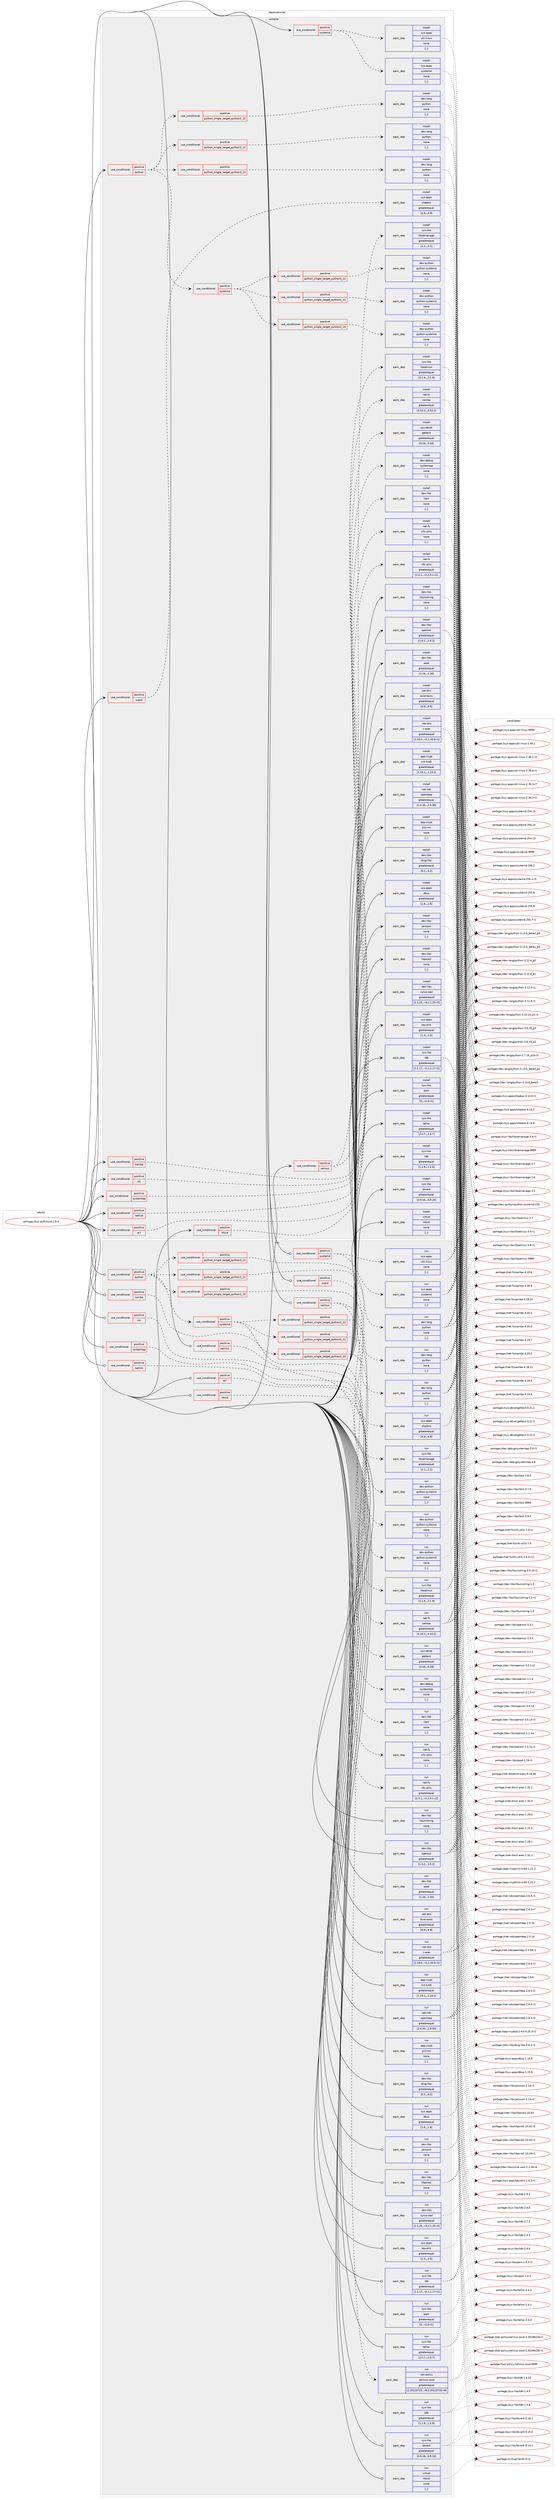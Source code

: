 digraph prolog {

# *************
# Graph options
# *************

newrank=true;
concentrate=true;
compound=true;
graph [rankdir=LR,fontname=Helvetica,fontsize=10,ranksep=1.5];#, ranksep=2.5, nodesep=0.2];
edge  [arrowhead=vee];
node  [fontname=Helvetica,fontsize=10];

# **********
# The ebuild
# **********

subgraph cluster_leftcol {
color=gray;
label=<<i>ebuild</i>>;
id [label="portage://sys-auth/sssd-2.9.4", color=red, width=4, href="../sys-auth/sssd-2.9.4.svg"];
}

# ****************
# The dependencies
# ****************

subgraph cluster_midcol {
color=gray;
label=<<i>dependencies</i>>;
subgraph cluster_compile {
fillcolor="#eeeeee";
style=filled;
label=<<i>compile</i>>;
subgraph cond112875 {
dependency425571 [label=<<TABLE BORDER="0" CELLBORDER="1" CELLSPACING="0" CELLPADDING="4"><TR><TD ROWSPAN="3" CELLPADDING="10">use_conditional</TD></TR><TR><TD>positive</TD></TR><TR><TD>acl</TD></TR></TABLE>>, shape=none, color=red];
subgraph pack309743 {
dependency425572 [label=<<TABLE BORDER="0" CELLBORDER="1" CELLSPACING="0" CELLPADDING="4" WIDTH="220"><TR><TD ROWSPAN="6" CELLPADDING="30">pack_dep</TD></TR><TR><TD WIDTH="110">install</TD></TR><TR><TD>net-fs</TD></TR><TR><TD>cifs-utils</TD></TR><TR><TD>none</TD></TR><TR><TD>[,,]</TD></TR></TABLE>>, shape=none, color=blue];
}
dependency425571:e -> dependency425572:w [weight=20,style="dashed",arrowhead="vee"];
}
id:e -> dependency425571:w [weight=20,style="solid",arrowhead="vee"];
subgraph cond112876 {
dependency425573 [label=<<TABLE BORDER="0" CELLBORDER="1" CELLSPACING="0" CELLPADDING="4"><TR><TD ROWSPAN="3" CELLPADDING="10">use_conditional</TD></TR><TR><TD>positive</TD></TR><TR><TD>netlink</TD></TR></TABLE>>, shape=none, color=red];
subgraph pack309744 {
dependency425574 [label=<<TABLE BORDER="0" CELLBORDER="1" CELLSPACING="0" CELLPADDING="4" WIDTH="220"><TR><TD ROWSPAN="6" CELLPADDING="30">pack_dep</TD></TR><TR><TD WIDTH="110">install</TD></TR><TR><TD>dev-libs</TD></TR><TR><TD>libnl</TD></TR><TR><TD>none</TD></TR><TR><TD>[,,]</TD></TR></TABLE>>, shape=none, color=blue];
}
dependency425573:e -> dependency425574:w [weight=20,style="dashed",arrowhead="vee"];
}
id:e -> dependency425573:w [weight=20,style="solid",arrowhead="vee"];
subgraph cond112877 {
dependency425575 [label=<<TABLE BORDER="0" CELLBORDER="1" CELLSPACING="0" CELLPADDING="4"><TR><TD ROWSPAN="3" CELLPADDING="10">use_conditional</TD></TR><TR><TD>positive</TD></TR><TR><TD>nfsv4</TD></TR></TABLE>>, shape=none, color=red];
subgraph pack309745 {
dependency425576 [label=<<TABLE BORDER="0" CELLBORDER="1" CELLSPACING="0" CELLPADDING="4" WIDTH="220"><TR><TD ROWSPAN="6" CELLPADDING="30">pack_dep</TD></TR><TR><TD WIDTH="110">install</TD></TR><TR><TD>net-fs</TD></TR><TR><TD>nfs-utils</TD></TR><TR><TD>greaterequal</TD></TR><TR><TD>[2.3.1,,-r2,2.3.1-r2]</TD></TR></TABLE>>, shape=none, color=blue];
}
dependency425575:e -> dependency425576:w [weight=20,style="dashed",arrowhead="vee"];
}
id:e -> dependency425575:w [weight=20,style="solid",arrowhead="vee"];
subgraph cond112878 {
dependency425577 [label=<<TABLE BORDER="0" CELLBORDER="1" CELLSPACING="0" CELLPADDING="4"><TR><TD ROWSPAN="3" CELLPADDING="10">use_conditional</TD></TR><TR><TD>positive</TD></TR><TR><TD>nls</TD></TR></TABLE>>, shape=none, color=red];
subgraph pack309746 {
dependency425578 [label=<<TABLE BORDER="0" CELLBORDER="1" CELLSPACING="0" CELLPADDING="4" WIDTH="220"><TR><TD ROWSPAN="6" CELLPADDING="30">pack_dep</TD></TR><TR><TD WIDTH="110">install</TD></TR><TR><TD>sys-devel</TD></TR><TR><TD>gettext</TD></TR><TR><TD>greaterequal</TD></TR><TR><TD>[0.18,,,0.18]</TD></TR></TABLE>>, shape=none, color=blue];
}
dependency425577:e -> dependency425578:w [weight=20,style="dashed",arrowhead="vee"];
}
id:e -> dependency425577:w [weight=20,style="solid",arrowhead="vee"];
subgraph cond112879 {
dependency425579 [label=<<TABLE BORDER="0" CELLBORDER="1" CELLSPACING="0" CELLPADDING="4"><TR><TD ROWSPAN="3" CELLPADDING="10">use_conditional</TD></TR><TR><TD>positive</TD></TR><TR><TD>python</TD></TR></TABLE>>, shape=none, color=red];
subgraph cond112880 {
dependency425580 [label=<<TABLE BORDER="0" CELLBORDER="1" CELLSPACING="0" CELLPADDING="4"><TR><TD ROWSPAN="3" CELLPADDING="10">use_conditional</TD></TR><TR><TD>positive</TD></TR><TR><TD>python_single_target_python3_10</TD></TR></TABLE>>, shape=none, color=red];
subgraph pack309747 {
dependency425581 [label=<<TABLE BORDER="0" CELLBORDER="1" CELLSPACING="0" CELLPADDING="4" WIDTH="220"><TR><TD ROWSPAN="6" CELLPADDING="30">pack_dep</TD></TR><TR><TD WIDTH="110">install</TD></TR><TR><TD>dev-lang</TD></TR><TR><TD>python</TD></TR><TR><TD>none</TD></TR><TR><TD>[,,]</TD></TR></TABLE>>, shape=none, color=blue];
}
dependency425580:e -> dependency425581:w [weight=20,style="dashed",arrowhead="vee"];
}
dependency425579:e -> dependency425580:w [weight=20,style="dashed",arrowhead="vee"];
subgraph cond112881 {
dependency425582 [label=<<TABLE BORDER="0" CELLBORDER="1" CELLSPACING="0" CELLPADDING="4"><TR><TD ROWSPAN="3" CELLPADDING="10">use_conditional</TD></TR><TR><TD>positive</TD></TR><TR><TD>python_single_target_python3_11</TD></TR></TABLE>>, shape=none, color=red];
subgraph pack309748 {
dependency425583 [label=<<TABLE BORDER="0" CELLBORDER="1" CELLSPACING="0" CELLPADDING="4" WIDTH="220"><TR><TD ROWSPAN="6" CELLPADDING="30">pack_dep</TD></TR><TR><TD WIDTH="110">install</TD></TR><TR><TD>dev-lang</TD></TR><TR><TD>python</TD></TR><TR><TD>none</TD></TR><TR><TD>[,,]</TD></TR></TABLE>>, shape=none, color=blue];
}
dependency425582:e -> dependency425583:w [weight=20,style="dashed",arrowhead="vee"];
}
dependency425579:e -> dependency425582:w [weight=20,style="dashed",arrowhead="vee"];
subgraph cond112882 {
dependency425584 [label=<<TABLE BORDER="0" CELLBORDER="1" CELLSPACING="0" CELLPADDING="4"><TR><TD ROWSPAN="3" CELLPADDING="10">use_conditional</TD></TR><TR><TD>positive</TD></TR><TR><TD>python_single_target_python3_12</TD></TR></TABLE>>, shape=none, color=red];
subgraph pack309749 {
dependency425585 [label=<<TABLE BORDER="0" CELLBORDER="1" CELLSPACING="0" CELLPADDING="4" WIDTH="220"><TR><TD ROWSPAN="6" CELLPADDING="30">pack_dep</TD></TR><TR><TD WIDTH="110">install</TD></TR><TR><TD>dev-lang</TD></TR><TR><TD>python</TD></TR><TR><TD>none</TD></TR><TR><TD>[,,]</TD></TR></TABLE>>, shape=none, color=blue];
}
dependency425584:e -> dependency425585:w [weight=20,style="dashed",arrowhead="vee"];
}
dependency425579:e -> dependency425584:w [weight=20,style="dashed",arrowhead="vee"];
subgraph cond112883 {
dependency425586 [label=<<TABLE BORDER="0" CELLBORDER="1" CELLSPACING="0" CELLPADDING="4"><TR><TD ROWSPAN="3" CELLPADDING="10">use_conditional</TD></TR><TR><TD>positive</TD></TR><TR><TD>systemd</TD></TR></TABLE>>, shape=none, color=red];
subgraph cond112884 {
dependency425587 [label=<<TABLE BORDER="0" CELLBORDER="1" CELLSPACING="0" CELLPADDING="4"><TR><TD ROWSPAN="3" CELLPADDING="10">use_conditional</TD></TR><TR><TD>positive</TD></TR><TR><TD>python_single_target_python3_10</TD></TR></TABLE>>, shape=none, color=red];
subgraph pack309750 {
dependency425588 [label=<<TABLE BORDER="0" CELLBORDER="1" CELLSPACING="0" CELLPADDING="4" WIDTH="220"><TR><TD ROWSPAN="6" CELLPADDING="30">pack_dep</TD></TR><TR><TD WIDTH="110">install</TD></TR><TR><TD>dev-python</TD></TR><TR><TD>python-systemd</TD></TR><TR><TD>none</TD></TR><TR><TD>[,,]</TD></TR></TABLE>>, shape=none, color=blue];
}
dependency425587:e -> dependency425588:w [weight=20,style="dashed",arrowhead="vee"];
}
dependency425586:e -> dependency425587:w [weight=20,style="dashed",arrowhead="vee"];
subgraph cond112885 {
dependency425589 [label=<<TABLE BORDER="0" CELLBORDER="1" CELLSPACING="0" CELLPADDING="4"><TR><TD ROWSPAN="3" CELLPADDING="10">use_conditional</TD></TR><TR><TD>positive</TD></TR><TR><TD>python_single_target_python3_11</TD></TR></TABLE>>, shape=none, color=red];
subgraph pack309751 {
dependency425590 [label=<<TABLE BORDER="0" CELLBORDER="1" CELLSPACING="0" CELLPADDING="4" WIDTH="220"><TR><TD ROWSPAN="6" CELLPADDING="30">pack_dep</TD></TR><TR><TD WIDTH="110">install</TD></TR><TR><TD>dev-python</TD></TR><TR><TD>python-systemd</TD></TR><TR><TD>none</TD></TR><TR><TD>[,,]</TD></TR></TABLE>>, shape=none, color=blue];
}
dependency425589:e -> dependency425590:w [weight=20,style="dashed",arrowhead="vee"];
}
dependency425586:e -> dependency425589:w [weight=20,style="dashed",arrowhead="vee"];
subgraph cond112886 {
dependency425591 [label=<<TABLE BORDER="0" CELLBORDER="1" CELLSPACING="0" CELLPADDING="4"><TR><TD ROWSPAN="3" CELLPADDING="10">use_conditional</TD></TR><TR><TD>positive</TD></TR><TR><TD>python_single_target_python3_12</TD></TR></TABLE>>, shape=none, color=red];
subgraph pack309752 {
dependency425592 [label=<<TABLE BORDER="0" CELLBORDER="1" CELLSPACING="0" CELLPADDING="4" WIDTH="220"><TR><TD ROWSPAN="6" CELLPADDING="30">pack_dep</TD></TR><TR><TD WIDTH="110">install</TD></TR><TR><TD>dev-python</TD></TR><TR><TD>python-systemd</TD></TR><TR><TD>none</TD></TR><TR><TD>[,,]</TD></TR></TABLE>>, shape=none, color=blue];
}
dependency425591:e -> dependency425592:w [weight=20,style="dashed",arrowhead="vee"];
}
dependency425586:e -> dependency425591:w [weight=20,style="dashed",arrowhead="vee"];
}
dependency425579:e -> dependency425586:w [weight=20,style="dashed",arrowhead="vee"];
}
id:e -> dependency425579:w [weight=20,style="solid",arrowhead="vee"];
subgraph cond112887 {
dependency425593 [label=<<TABLE BORDER="0" CELLBORDER="1" CELLSPACING="0" CELLPADDING="4"><TR><TD ROWSPAN="3" CELLPADDING="10">use_conditional</TD></TR><TR><TD>positive</TD></TR><TR><TD>samba</TD></TR></TABLE>>, shape=none, color=red];
subgraph pack309753 {
dependency425594 [label=<<TABLE BORDER="0" CELLBORDER="1" CELLSPACING="0" CELLPADDING="4" WIDTH="220"><TR><TD ROWSPAN="6" CELLPADDING="30">pack_dep</TD></TR><TR><TD WIDTH="110">install</TD></TR><TR><TD>net-fs</TD></TR><TR><TD>samba</TD></TR><TR><TD>greaterequal</TD></TR><TR><TD>[4.10.2,,,4.10.2]</TD></TR></TABLE>>, shape=none, color=blue];
}
dependency425593:e -> dependency425594:w [weight=20,style="dashed",arrowhead="vee"];
}
id:e -> dependency425593:w [weight=20,style="solid",arrowhead="vee"];
subgraph cond112888 {
dependency425595 [label=<<TABLE BORDER="0" CELLBORDER="1" CELLSPACING="0" CELLPADDING="4"><TR><TD ROWSPAN="3" CELLPADDING="10">use_conditional</TD></TR><TR><TD>positive</TD></TR><TR><TD>selinux</TD></TR></TABLE>>, shape=none, color=red];
subgraph pack309754 {
dependency425596 [label=<<TABLE BORDER="0" CELLBORDER="1" CELLSPACING="0" CELLPADDING="4" WIDTH="220"><TR><TD ROWSPAN="6" CELLPADDING="30">pack_dep</TD></TR><TR><TD WIDTH="110">install</TD></TR><TR><TD>sys-libs</TD></TR><TR><TD>libselinux</TD></TR><TR><TD>greaterequal</TD></TR><TR><TD>[2.1.9,,,2.1.9]</TD></TR></TABLE>>, shape=none, color=blue];
}
dependency425595:e -> dependency425596:w [weight=20,style="dashed",arrowhead="vee"];
subgraph pack309755 {
dependency425597 [label=<<TABLE BORDER="0" CELLBORDER="1" CELLSPACING="0" CELLPADDING="4" WIDTH="220"><TR><TD ROWSPAN="6" CELLPADDING="30">pack_dep</TD></TR><TR><TD WIDTH="110">install</TD></TR><TR><TD>sys-libs</TD></TR><TR><TD>libsemanage</TD></TR><TR><TD>greaterequal</TD></TR><TR><TD>[2.1,,,2.1]</TD></TR></TABLE>>, shape=none, color=blue];
}
dependency425595:e -> dependency425597:w [weight=20,style="dashed",arrowhead="vee"];
}
id:e -> dependency425595:w [weight=20,style="solid",arrowhead="vee"];
subgraph cond112889 {
dependency425598 [label=<<TABLE BORDER="0" CELLBORDER="1" CELLSPACING="0" CELLPADDING="4"><TR><TD ROWSPAN="3" CELLPADDING="10">use_conditional</TD></TR><TR><TD>positive</TD></TR><TR><TD>subid</TD></TR></TABLE>>, shape=none, color=red];
subgraph pack309756 {
dependency425599 [label=<<TABLE BORDER="0" CELLBORDER="1" CELLSPACING="0" CELLPADDING="4" WIDTH="220"><TR><TD ROWSPAN="6" CELLPADDING="30">pack_dep</TD></TR><TR><TD WIDTH="110">install</TD></TR><TR><TD>sys-apps</TD></TR><TR><TD>shadow</TD></TR><TR><TD>greaterequal</TD></TR><TR><TD>[4.9,,,4.9]</TD></TR></TABLE>>, shape=none, color=blue];
}
dependency425598:e -> dependency425599:w [weight=20,style="dashed",arrowhead="vee"];
}
id:e -> dependency425598:w [weight=20,style="solid",arrowhead="vee"];
subgraph cond112890 {
dependency425600 [label=<<TABLE BORDER="0" CELLBORDER="1" CELLSPACING="0" CELLPADDING="4"><TR><TD ROWSPAN="3" CELLPADDING="10">use_conditional</TD></TR><TR><TD>positive</TD></TR><TR><TD>systemd</TD></TR></TABLE>>, shape=none, color=red];
subgraph pack309757 {
dependency425601 [label=<<TABLE BORDER="0" CELLBORDER="1" CELLSPACING="0" CELLPADDING="4" WIDTH="220"><TR><TD ROWSPAN="6" CELLPADDING="30">pack_dep</TD></TR><TR><TD WIDTH="110">install</TD></TR><TR><TD>sys-apps</TD></TR><TR><TD>systemd</TD></TR><TR><TD>none</TD></TR><TR><TD>[,,]</TD></TR></TABLE>>, shape=none, color=blue];
}
dependency425600:e -> dependency425601:w [weight=20,style="dashed",arrowhead="vee"];
subgraph pack309758 {
dependency425602 [label=<<TABLE BORDER="0" CELLBORDER="1" CELLSPACING="0" CELLPADDING="4" WIDTH="220"><TR><TD ROWSPAN="6" CELLPADDING="30">pack_dep</TD></TR><TR><TD WIDTH="110">install</TD></TR><TR><TD>sys-apps</TD></TR><TR><TD>util-linux</TD></TR><TR><TD>none</TD></TR><TR><TD>[,,]</TD></TR></TABLE>>, shape=none, color=blue];
}
dependency425600:e -> dependency425602:w [weight=20,style="dashed",arrowhead="vee"];
}
id:e -> dependency425600:w [weight=20,style="solid",arrowhead="vee"];
subgraph cond112891 {
dependency425603 [label=<<TABLE BORDER="0" CELLBORDER="1" CELLSPACING="0" CELLPADDING="4"><TR><TD ROWSPAN="3" CELLPADDING="10">use_conditional</TD></TR><TR><TD>positive</TD></TR><TR><TD>systemtap</TD></TR></TABLE>>, shape=none, color=red];
subgraph pack309759 {
dependency425604 [label=<<TABLE BORDER="0" CELLBORDER="1" CELLSPACING="0" CELLPADDING="4" WIDTH="220"><TR><TD ROWSPAN="6" CELLPADDING="30">pack_dep</TD></TR><TR><TD WIDTH="110">install</TD></TR><TR><TD>dev-debug</TD></TR><TR><TD>systemtap</TD></TR><TR><TD>none</TD></TR><TR><TD>[,,]</TD></TR></TABLE>>, shape=none, color=blue];
}
dependency425603:e -> dependency425604:w [weight=20,style="dashed",arrowhead="vee"];
}
id:e -> dependency425603:w [weight=20,style="solid",arrowhead="vee"];
subgraph pack309760 {
dependency425605 [label=<<TABLE BORDER="0" CELLBORDER="1" CELLSPACING="0" CELLPADDING="4" WIDTH="220"><TR><TD ROWSPAN="6" CELLPADDING="30">pack_dep</TD></TR><TR><TD WIDTH="110">install</TD></TR><TR><TD>app-crypt</TD></TR><TR><TD>mit-krb5</TD></TR><TR><TD>greaterequal</TD></TR><TR><TD>[1.19.1,,,1.19.1]</TD></TR></TABLE>>, shape=none, color=blue];
}
id:e -> dependency425605:w [weight=20,style="solid",arrowhead="vee"];
subgraph pack309761 {
dependency425606 [label=<<TABLE BORDER="0" CELLBORDER="1" CELLSPACING="0" CELLPADDING="4" WIDTH="220"><TR><TD ROWSPAN="6" CELLPADDING="30">pack_dep</TD></TR><TR><TD WIDTH="110">install</TD></TR><TR><TD>app-crypt</TD></TR><TR><TD>p11-kit</TD></TR><TR><TD>none</TD></TR><TR><TD>[,,]</TD></TR></TABLE>>, shape=none, color=blue];
}
id:e -> dependency425606:w [weight=20,style="solid",arrowhead="vee"];
subgraph pack309762 {
dependency425607 [label=<<TABLE BORDER="0" CELLBORDER="1" CELLSPACING="0" CELLPADDING="4" WIDTH="220"><TR><TD ROWSPAN="6" CELLPADDING="30">pack_dep</TD></TR><TR><TD WIDTH="110">install</TD></TR><TR><TD>dev-libs</TD></TR><TR><TD>cyrus-sasl</TD></TR><TR><TD>greaterequal</TD></TR><TR><TD>[2.1.25,,-r3,2.1.25-r3]</TD></TR></TABLE>>, shape=none, color=blue];
}
id:e -> dependency425607:w [weight=20,style="solid",arrowhead="vee"];
subgraph pack309763 {
dependency425608 [label=<<TABLE BORDER="0" CELLBORDER="1" CELLSPACING="0" CELLPADDING="4" WIDTH="220"><TR><TD ROWSPAN="6" CELLPADDING="30">pack_dep</TD></TR><TR><TD WIDTH="110">install</TD></TR><TR><TD>dev-libs</TD></TR><TR><TD>ding-libs</TD></TR><TR><TD>greaterequal</TD></TR><TR><TD>[0.2,,,0.2]</TD></TR></TABLE>>, shape=none, color=blue];
}
id:e -> dependency425608:w [weight=20,style="solid",arrowhead="vee"];
subgraph pack309764 {
dependency425609 [label=<<TABLE BORDER="0" CELLBORDER="1" CELLSPACING="0" CELLPADDING="4" WIDTH="220"><TR><TD ROWSPAN="6" CELLPADDING="30">pack_dep</TD></TR><TR><TD WIDTH="110">install</TD></TR><TR><TD>dev-libs</TD></TR><TR><TD>jansson</TD></TR><TR><TD>none</TD></TR><TR><TD>[,,]</TD></TR></TABLE>>, shape=none, color=blue];
}
id:e -> dependency425609:w [weight=20,style="solid",arrowhead="vee"];
subgraph pack309765 {
dependency425610 [label=<<TABLE BORDER="0" CELLBORDER="1" CELLSPACING="0" CELLPADDING="4" WIDTH="220"><TR><TD ROWSPAN="6" CELLPADDING="30">pack_dep</TD></TR><TR><TD WIDTH="110">install</TD></TR><TR><TD>dev-libs</TD></TR><TR><TD>libpcre2</TD></TR><TR><TD>none</TD></TR><TR><TD>[,,]</TD></TR></TABLE>>, shape=none, color=blue];
}
id:e -> dependency425610:w [weight=20,style="solid",arrowhead="vee"];
subgraph pack309766 {
dependency425611 [label=<<TABLE BORDER="0" CELLBORDER="1" CELLSPACING="0" CELLPADDING="4" WIDTH="220"><TR><TD ROWSPAN="6" CELLPADDING="30">pack_dep</TD></TR><TR><TD WIDTH="110">install</TD></TR><TR><TD>dev-libs</TD></TR><TR><TD>libunistring</TD></TR><TR><TD>none</TD></TR><TR><TD>[,,]</TD></TR></TABLE>>, shape=none, color=blue];
}
id:e -> dependency425611:w [weight=20,style="solid",arrowhead="vee"];
subgraph pack309767 {
dependency425612 [label=<<TABLE BORDER="0" CELLBORDER="1" CELLSPACING="0" CELLPADDING="4" WIDTH="220"><TR><TD ROWSPAN="6" CELLPADDING="30">pack_dep</TD></TR><TR><TD WIDTH="110">install</TD></TR><TR><TD>dev-libs</TD></TR><TR><TD>openssl</TD></TR><TR><TD>greaterequal</TD></TR><TR><TD>[1.0.2,,,1.0.2]</TD></TR></TABLE>>, shape=none, color=blue];
}
id:e -> dependency425612:w [weight=20,style="solid",arrowhead="vee"];
subgraph pack309768 {
dependency425613 [label=<<TABLE BORDER="0" CELLBORDER="1" CELLSPACING="0" CELLPADDING="4" WIDTH="220"><TR><TD ROWSPAN="6" CELLPADDING="30">pack_dep</TD></TR><TR><TD WIDTH="110">install</TD></TR><TR><TD>dev-libs</TD></TR><TR><TD>popt</TD></TR><TR><TD>greaterequal</TD></TR><TR><TD>[1.16,,,1.16]</TD></TR></TABLE>>, shape=none, color=blue];
}
id:e -> dependency425613:w [weight=20,style="solid",arrowhead="vee"];
subgraph pack309769 {
dependency425614 [label=<<TABLE BORDER="0" CELLBORDER="1" CELLSPACING="0" CELLPADDING="4" WIDTH="220"><TR><TD ROWSPAN="6" CELLPADDING="30">pack_dep</TD></TR><TR><TD WIDTH="110">install</TD></TR><TR><TD>net-dns</TD></TR><TR><TD>bind-tools</TD></TR><TR><TD>greaterequal</TD></TR><TR><TD>[9.9,,,9.9]</TD></TR></TABLE>>, shape=none, color=blue];
}
id:e -> dependency425614:w [weight=20,style="solid",arrowhead="vee"];
subgraph pack309770 {
dependency425615 [label=<<TABLE BORDER="0" CELLBORDER="1" CELLSPACING="0" CELLPADDING="4" WIDTH="220"><TR><TD ROWSPAN="6" CELLPADDING="30">pack_dep</TD></TR><TR><TD WIDTH="110">install</TD></TR><TR><TD>net-dns</TD></TR><TR><TD>c-ares</TD></TR><TR><TD>greaterequal</TD></TR><TR><TD>[1.10.0,,-r1,1.10.0-r1]</TD></TR></TABLE>>, shape=none, color=blue];
}
id:e -> dependency425615:w [weight=20,style="solid",arrowhead="vee"];
subgraph pack309771 {
dependency425616 [label=<<TABLE BORDER="0" CELLBORDER="1" CELLSPACING="0" CELLPADDING="4" WIDTH="220"><TR><TD ROWSPAN="6" CELLPADDING="30">pack_dep</TD></TR><TR><TD WIDTH="110">install</TD></TR><TR><TD>net-nds</TD></TR><TR><TD>openldap</TD></TR><TR><TD>greaterequal</TD></TR><TR><TD>[2.4.30,,,2.4.30]</TD></TR></TABLE>>, shape=none, color=blue];
}
id:e -> dependency425616:w [weight=20,style="solid",arrowhead="vee"];
subgraph pack309772 {
dependency425617 [label=<<TABLE BORDER="0" CELLBORDER="1" CELLSPACING="0" CELLPADDING="4" WIDTH="220"><TR><TD ROWSPAN="6" CELLPADDING="30">pack_dep</TD></TR><TR><TD WIDTH="110">install</TD></TR><TR><TD>sys-apps</TD></TR><TR><TD>dbus</TD></TR><TR><TD>greaterequal</TD></TR><TR><TD>[1.6,,,1.6]</TD></TR></TABLE>>, shape=none, color=blue];
}
id:e -> dependency425617:w [weight=20,style="solid",arrowhead="vee"];
subgraph pack309773 {
dependency425618 [label=<<TABLE BORDER="0" CELLBORDER="1" CELLSPACING="0" CELLPADDING="4" WIDTH="220"><TR><TD ROWSPAN="6" CELLPADDING="30">pack_dep</TD></TR><TR><TD WIDTH="110">install</TD></TR><TR><TD>sys-apps</TD></TR><TR><TD>keyutils</TD></TR><TR><TD>greaterequal</TD></TR><TR><TD>[1.5,,,1.5]</TD></TR></TABLE>>, shape=none, color=blue];
}
id:e -> dependency425618:w [weight=20,style="solid",arrowhead="vee"];
subgraph pack309774 {
dependency425619 [label=<<TABLE BORDER="0" CELLBORDER="1" CELLSPACING="0" CELLPADDING="4" WIDTH="220"><TR><TD ROWSPAN="6" CELLPADDING="30">pack_dep</TD></TR><TR><TD WIDTH="110">install</TD></TR><TR><TD>sys-libs</TD></TR><TR><TD>ldb</TD></TR><TR><TD>greaterequal</TD></TR><TR><TD>[1.1.17,,-r1,1.1.17-r1]</TD></TR></TABLE>>, shape=none, color=blue];
}
id:e -> dependency425619:w [weight=20,style="solid",arrowhead="vee"];
subgraph pack309775 {
dependency425620 [label=<<TABLE BORDER="0" CELLBORDER="1" CELLSPACING="0" CELLPADDING="4" WIDTH="220"><TR><TD ROWSPAN="6" CELLPADDING="30">pack_dep</TD></TR><TR><TD WIDTH="110">install</TD></TR><TR><TD>sys-libs</TD></TR><TR><TD>pam</TD></TR><TR><TD>greaterequal</TD></TR><TR><TD>[0,,-r1,0-r1]</TD></TR></TABLE>>, shape=none, color=blue];
}
id:e -> dependency425620:w [weight=20,style="solid",arrowhead="vee"];
subgraph pack309776 {
dependency425621 [label=<<TABLE BORDER="0" CELLBORDER="1" CELLSPACING="0" CELLPADDING="4" WIDTH="220"><TR><TD ROWSPAN="6" CELLPADDING="30">pack_dep</TD></TR><TR><TD WIDTH="110">install</TD></TR><TR><TD>sys-libs</TD></TR><TR><TD>talloc</TD></TR><TR><TD>greaterequal</TD></TR><TR><TD>[2.0.7,,,2.0.7]</TD></TR></TABLE>>, shape=none, color=blue];
}
id:e -> dependency425621:w [weight=20,style="solid",arrowhead="vee"];
subgraph pack309777 {
dependency425622 [label=<<TABLE BORDER="0" CELLBORDER="1" CELLSPACING="0" CELLPADDING="4" WIDTH="220"><TR><TD ROWSPAN="6" CELLPADDING="30">pack_dep</TD></TR><TR><TD WIDTH="110">install</TD></TR><TR><TD>sys-libs</TD></TR><TR><TD>tdb</TD></TR><TR><TD>greaterequal</TD></TR><TR><TD>[1.2.9,,,1.2.9]</TD></TR></TABLE>>, shape=none, color=blue];
}
id:e -> dependency425622:w [weight=20,style="solid",arrowhead="vee"];
subgraph pack309778 {
dependency425623 [label=<<TABLE BORDER="0" CELLBORDER="1" CELLSPACING="0" CELLPADDING="4" WIDTH="220"><TR><TD ROWSPAN="6" CELLPADDING="30">pack_dep</TD></TR><TR><TD WIDTH="110">install</TD></TR><TR><TD>sys-libs</TD></TR><TR><TD>tevent</TD></TR><TR><TD>greaterequal</TD></TR><TR><TD>[0.9.16,,,0.9.16]</TD></TR></TABLE>>, shape=none, color=blue];
}
id:e -> dependency425623:w [weight=20,style="solid",arrowhead="vee"];
subgraph pack309779 {
dependency425624 [label=<<TABLE BORDER="0" CELLBORDER="1" CELLSPACING="0" CELLPADDING="4" WIDTH="220"><TR><TD ROWSPAN="6" CELLPADDING="30">pack_dep</TD></TR><TR><TD WIDTH="110">install</TD></TR><TR><TD>virtual</TD></TR><TR><TD>libintl</TD></TR><TR><TD>none</TD></TR><TR><TD>[,,]</TD></TR></TABLE>>, shape=none, color=blue];
}
id:e -> dependency425624:w [weight=20,style="solid",arrowhead="vee"];
}
subgraph cluster_compileandrun {
fillcolor="#eeeeee";
style=filled;
label=<<i>compile and run</i>>;
}
subgraph cluster_run {
fillcolor="#eeeeee";
style=filled;
label=<<i>run</i>>;
subgraph cond112892 {
dependency425625 [label=<<TABLE BORDER="0" CELLBORDER="1" CELLSPACING="0" CELLPADDING="4"><TR><TD ROWSPAN="3" CELLPADDING="10">use_conditional</TD></TR><TR><TD>positive</TD></TR><TR><TD>acl</TD></TR></TABLE>>, shape=none, color=red];
subgraph pack309780 {
dependency425626 [label=<<TABLE BORDER="0" CELLBORDER="1" CELLSPACING="0" CELLPADDING="4" WIDTH="220"><TR><TD ROWSPAN="6" CELLPADDING="30">pack_dep</TD></TR><TR><TD WIDTH="110">run</TD></TR><TR><TD>net-fs</TD></TR><TR><TD>cifs-utils</TD></TR><TR><TD>none</TD></TR><TR><TD>[,,]</TD></TR></TABLE>>, shape=none, color=blue];
}
dependency425625:e -> dependency425626:w [weight=20,style="dashed",arrowhead="vee"];
}
id:e -> dependency425625:w [weight=20,style="solid",arrowhead="odot"];
subgraph cond112893 {
dependency425627 [label=<<TABLE BORDER="0" CELLBORDER="1" CELLSPACING="0" CELLPADDING="4"><TR><TD ROWSPAN="3" CELLPADDING="10">use_conditional</TD></TR><TR><TD>positive</TD></TR><TR><TD>netlink</TD></TR></TABLE>>, shape=none, color=red];
subgraph pack309781 {
dependency425628 [label=<<TABLE BORDER="0" CELLBORDER="1" CELLSPACING="0" CELLPADDING="4" WIDTH="220"><TR><TD ROWSPAN="6" CELLPADDING="30">pack_dep</TD></TR><TR><TD WIDTH="110">run</TD></TR><TR><TD>dev-libs</TD></TR><TR><TD>libnl</TD></TR><TR><TD>none</TD></TR><TR><TD>[,,]</TD></TR></TABLE>>, shape=none, color=blue];
}
dependency425627:e -> dependency425628:w [weight=20,style="dashed",arrowhead="vee"];
}
id:e -> dependency425627:w [weight=20,style="solid",arrowhead="odot"];
subgraph cond112894 {
dependency425629 [label=<<TABLE BORDER="0" CELLBORDER="1" CELLSPACING="0" CELLPADDING="4"><TR><TD ROWSPAN="3" CELLPADDING="10">use_conditional</TD></TR><TR><TD>positive</TD></TR><TR><TD>nfsv4</TD></TR></TABLE>>, shape=none, color=red];
subgraph pack309782 {
dependency425630 [label=<<TABLE BORDER="0" CELLBORDER="1" CELLSPACING="0" CELLPADDING="4" WIDTH="220"><TR><TD ROWSPAN="6" CELLPADDING="30">pack_dep</TD></TR><TR><TD WIDTH="110">run</TD></TR><TR><TD>net-fs</TD></TR><TR><TD>nfs-utils</TD></TR><TR><TD>greaterequal</TD></TR><TR><TD>[2.3.1,,-r2,2.3.1-r2]</TD></TR></TABLE>>, shape=none, color=blue];
}
dependency425629:e -> dependency425630:w [weight=20,style="dashed",arrowhead="vee"];
}
id:e -> dependency425629:w [weight=20,style="solid",arrowhead="odot"];
subgraph cond112895 {
dependency425631 [label=<<TABLE BORDER="0" CELLBORDER="1" CELLSPACING="0" CELLPADDING="4"><TR><TD ROWSPAN="3" CELLPADDING="10">use_conditional</TD></TR><TR><TD>positive</TD></TR><TR><TD>nls</TD></TR></TABLE>>, shape=none, color=red];
subgraph pack309783 {
dependency425632 [label=<<TABLE BORDER="0" CELLBORDER="1" CELLSPACING="0" CELLPADDING="4" WIDTH="220"><TR><TD ROWSPAN="6" CELLPADDING="30">pack_dep</TD></TR><TR><TD WIDTH="110">run</TD></TR><TR><TD>sys-devel</TD></TR><TR><TD>gettext</TD></TR><TR><TD>greaterequal</TD></TR><TR><TD>[0.18,,,0.18]</TD></TR></TABLE>>, shape=none, color=blue];
}
dependency425631:e -> dependency425632:w [weight=20,style="dashed",arrowhead="vee"];
}
id:e -> dependency425631:w [weight=20,style="solid",arrowhead="odot"];
subgraph cond112896 {
dependency425633 [label=<<TABLE BORDER="0" CELLBORDER="1" CELLSPACING="0" CELLPADDING="4"><TR><TD ROWSPAN="3" CELLPADDING="10">use_conditional</TD></TR><TR><TD>positive</TD></TR><TR><TD>python</TD></TR></TABLE>>, shape=none, color=red];
subgraph cond112897 {
dependency425634 [label=<<TABLE BORDER="0" CELLBORDER="1" CELLSPACING="0" CELLPADDING="4"><TR><TD ROWSPAN="3" CELLPADDING="10">use_conditional</TD></TR><TR><TD>positive</TD></TR><TR><TD>python_single_target_python3_10</TD></TR></TABLE>>, shape=none, color=red];
subgraph pack309784 {
dependency425635 [label=<<TABLE BORDER="0" CELLBORDER="1" CELLSPACING="0" CELLPADDING="4" WIDTH="220"><TR><TD ROWSPAN="6" CELLPADDING="30">pack_dep</TD></TR><TR><TD WIDTH="110">run</TD></TR><TR><TD>dev-lang</TD></TR><TR><TD>python</TD></TR><TR><TD>none</TD></TR><TR><TD>[,,]</TD></TR></TABLE>>, shape=none, color=blue];
}
dependency425634:e -> dependency425635:w [weight=20,style="dashed",arrowhead="vee"];
}
dependency425633:e -> dependency425634:w [weight=20,style="dashed",arrowhead="vee"];
subgraph cond112898 {
dependency425636 [label=<<TABLE BORDER="0" CELLBORDER="1" CELLSPACING="0" CELLPADDING="4"><TR><TD ROWSPAN="3" CELLPADDING="10">use_conditional</TD></TR><TR><TD>positive</TD></TR><TR><TD>python_single_target_python3_11</TD></TR></TABLE>>, shape=none, color=red];
subgraph pack309785 {
dependency425637 [label=<<TABLE BORDER="0" CELLBORDER="1" CELLSPACING="0" CELLPADDING="4" WIDTH="220"><TR><TD ROWSPAN="6" CELLPADDING="30">pack_dep</TD></TR><TR><TD WIDTH="110">run</TD></TR><TR><TD>dev-lang</TD></TR><TR><TD>python</TD></TR><TR><TD>none</TD></TR><TR><TD>[,,]</TD></TR></TABLE>>, shape=none, color=blue];
}
dependency425636:e -> dependency425637:w [weight=20,style="dashed",arrowhead="vee"];
}
dependency425633:e -> dependency425636:w [weight=20,style="dashed",arrowhead="vee"];
subgraph cond112899 {
dependency425638 [label=<<TABLE BORDER="0" CELLBORDER="1" CELLSPACING="0" CELLPADDING="4"><TR><TD ROWSPAN="3" CELLPADDING="10">use_conditional</TD></TR><TR><TD>positive</TD></TR><TR><TD>python_single_target_python3_12</TD></TR></TABLE>>, shape=none, color=red];
subgraph pack309786 {
dependency425639 [label=<<TABLE BORDER="0" CELLBORDER="1" CELLSPACING="0" CELLPADDING="4" WIDTH="220"><TR><TD ROWSPAN="6" CELLPADDING="30">pack_dep</TD></TR><TR><TD WIDTH="110">run</TD></TR><TR><TD>dev-lang</TD></TR><TR><TD>python</TD></TR><TR><TD>none</TD></TR><TR><TD>[,,]</TD></TR></TABLE>>, shape=none, color=blue];
}
dependency425638:e -> dependency425639:w [weight=20,style="dashed",arrowhead="vee"];
}
dependency425633:e -> dependency425638:w [weight=20,style="dashed",arrowhead="vee"];
subgraph cond112900 {
dependency425640 [label=<<TABLE BORDER="0" CELLBORDER="1" CELLSPACING="0" CELLPADDING="4"><TR><TD ROWSPAN="3" CELLPADDING="10">use_conditional</TD></TR><TR><TD>positive</TD></TR><TR><TD>systemd</TD></TR></TABLE>>, shape=none, color=red];
subgraph cond112901 {
dependency425641 [label=<<TABLE BORDER="0" CELLBORDER="1" CELLSPACING="0" CELLPADDING="4"><TR><TD ROWSPAN="3" CELLPADDING="10">use_conditional</TD></TR><TR><TD>positive</TD></TR><TR><TD>python_single_target_python3_10</TD></TR></TABLE>>, shape=none, color=red];
subgraph pack309787 {
dependency425642 [label=<<TABLE BORDER="0" CELLBORDER="1" CELLSPACING="0" CELLPADDING="4" WIDTH="220"><TR><TD ROWSPAN="6" CELLPADDING="30">pack_dep</TD></TR><TR><TD WIDTH="110">run</TD></TR><TR><TD>dev-python</TD></TR><TR><TD>python-systemd</TD></TR><TR><TD>none</TD></TR><TR><TD>[,,]</TD></TR></TABLE>>, shape=none, color=blue];
}
dependency425641:e -> dependency425642:w [weight=20,style="dashed",arrowhead="vee"];
}
dependency425640:e -> dependency425641:w [weight=20,style="dashed",arrowhead="vee"];
subgraph cond112902 {
dependency425643 [label=<<TABLE BORDER="0" CELLBORDER="1" CELLSPACING="0" CELLPADDING="4"><TR><TD ROWSPAN="3" CELLPADDING="10">use_conditional</TD></TR><TR><TD>positive</TD></TR><TR><TD>python_single_target_python3_11</TD></TR></TABLE>>, shape=none, color=red];
subgraph pack309788 {
dependency425644 [label=<<TABLE BORDER="0" CELLBORDER="1" CELLSPACING="0" CELLPADDING="4" WIDTH="220"><TR><TD ROWSPAN="6" CELLPADDING="30">pack_dep</TD></TR><TR><TD WIDTH="110">run</TD></TR><TR><TD>dev-python</TD></TR><TR><TD>python-systemd</TD></TR><TR><TD>none</TD></TR><TR><TD>[,,]</TD></TR></TABLE>>, shape=none, color=blue];
}
dependency425643:e -> dependency425644:w [weight=20,style="dashed",arrowhead="vee"];
}
dependency425640:e -> dependency425643:w [weight=20,style="dashed",arrowhead="vee"];
subgraph cond112903 {
dependency425645 [label=<<TABLE BORDER="0" CELLBORDER="1" CELLSPACING="0" CELLPADDING="4"><TR><TD ROWSPAN="3" CELLPADDING="10">use_conditional</TD></TR><TR><TD>positive</TD></TR><TR><TD>python_single_target_python3_12</TD></TR></TABLE>>, shape=none, color=red];
subgraph pack309789 {
dependency425646 [label=<<TABLE BORDER="0" CELLBORDER="1" CELLSPACING="0" CELLPADDING="4" WIDTH="220"><TR><TD ROWSPAN="6" CELLPADDING="30">pack_dep</TD></TR><TR><TD WIDTH="110">run</TD></TR><TR><TD>dev-python</TD></TR><TR><TD>python-systemd</TD></TR><TR><TD>none</TD></TR><TR><TD>[,,]</TD></TR></TABLE>>, shape=none, color=blue];
}
dependency425645:e -> dependency425646:w [weight=20,style="dashed",arrowhead="vee"];
}
dependency425640:e -> dependency425645:w [weight=20,style="dashed",arrowhead="vee"];
}
dependency425633:e -> dependency425640:w [weight=20,style="dashed",arrowhead="vee"];
}
id:e -> dependency425633:w [weight=20,style="solid",arrowhead="odot"];
subgraph cond112904 {
dependency425647 [label=<<TABLE BORDER="0" CELLBORDER="1" CELLSPACING="0" CELLPADDING="4"><TR><TD ROWSPAN="3" CELLPADDING="10">use_conditional</TD></TR><TR><TD>positive</TD></TR><TR><TD>samba</TD></TR></TABLE>>, shape=none, color=red];
subgraph pack309790 {
dependency425648 [label=<<TABLE BORDER="0" CELLBORDER="1" CELLSPACING="0" CELLPADDING="4" WIDTH="220"><TR><TD ROWSPAN="6" CELLPADDING="30">pack_dep</TD></TR><TR><TD WIDTH="110">run</TD></TR><TR><TD>net-fs</TD></TR><TR><TD>samba</TD></TR><TR><TD>greaterequal</TD></TR><TR><TD>[4.10.2,,,4.10.2]</TD></TR></TABLE>>, shape=none, color=blue];
}
dependency425647:e -> dependency425648:w [weight=20,style="dashed",arrowhead="vee"];
}
id:e -> dependency425647:w [weight=20,style="solid",arrowhead="odot"];
subgraph cond112905 {
dependency425649 [label=<<TABLE BORDER="0" CELLBORDER="1" CELLSPACING="0" CELLPADDING="4"><TR><TD ROWSPAN="3" CELLPADDING="10">use_conditional</TD></TR><TR><TD>positive</TD></TR><TR><TD>selinux</TD></TR></TABLE>>, shape=none, color=red];
subgraph pack309791 {
dependency425650 [label=<<TABLE BORDER="0" CELLBORDER="1" CELLSPACING="0" CELLPADDING="4" WIDTH="220"><TR><TD ROWSPAN="6" CELLPADDING="30">pack_dep</TD></TR><TR><TD WIDTH="110">run</TD></TR><TR><TD>sec-policy</TD></TR><TR><TD>selinux-sssd</TD></TR><TR><TD>greaterequal</TD></TR><TR><TD>[2.20120725,,-r9,2.20120725-r9]</TD></TR></TABLE>>, shape=none, color=blue];
}
dependency425649:e -> dependency425650:w [weight=20,style="dashed",arrowhead="vee"];
}
id:e -> dependency425649:w [weight=20,style="solid",arrowhead="odot"];
subgraph cond112906 {
dependency425651 [label=<<TABLE BORDER="0" CELLBORDER="1" CELLSPACING="0" CELLPADDING="4"><TR><TD ROWSPAN="3" CELLPADDING="10">use_conditional</TD></TR><TR><TD>positive</TD></TR><TR><TD>selinux</TD></TR></TABLE>>, shape=none, color=red];
subgraph pack309792 {
dependency425652 [label=<<TABLE BORDER="0" CELLBORDER="1" CELLSPACING="0" CELLPADDING="4" WIDTH="220"><TR><TD ROWSPAN="6" CELLPADDING="30">pack_dep</TD></TR><TR><TD WIDTH="110">run</TD></TR><TR><TD>sys-libs</TD></TR><TR><TD>libselinux</TD></TR><TR><TD>greaterequal</TD></TR><TR><TD>[2.1.9,,,2.1.9]</TD></TR></TABLE>>, shape=none, color=blue];
}
dependency425651:e -> dependency425652:w [weight=20,style="dashed",arrowhead="vee"];
subgraph pack309793 {
dependency425653 [label=<<TABLE BORDER="0" CELLBORDER="1" CELLSPACING="0" CELLPADDING="4" WIDTH="220"><TR><TD ROWSPAN="6" CELLPADDING="30">pack_dep</TD></TR><TR><TD WIDTH="110">run</TD></TR><TR><TD>sys-libs</TD></TR><TR><TD>libsemanage</TD></TR><TR><TD>greaterequal</TD></TR><TR><TD>[2.1,,,2.1]</TD></TR></TABLE>>, shape=none, color=blue];
}
dependency425651:e -> dependency425653:w [weight=20,style="dashed",arrowhead="vee"];
}
id:e -> dependency425651:w [weight=20,style="solid",arrowhead="odot"];
subgraph cond112907 {
dependency425654 [label=<<TABLE BORDER="0" CELLBORDER="1" CELLSPACING="0" CELLPADDING="4"><TR><TD ROWSPAN="3" CELLPADDING="10">use_conditional</TD></TR><TR><TD>positive</TD></TR><TR><TD>subid</TD></TR></TABLE>>, shape=none, color=red];
subgraph pack309794 {
dependency425655 [label=<<TABLE BORDER="0" CELLBORDER="1" CELLSPACING="0" CELLPADDING="4" WIDTH="220"><TR><TD ROWSPAN="6" CELLPADDING="30">pack_dep</TD></TR><TR><TD WIDTH="110">run</TD></TR><TR><TD>sys-apps</TD></TR><TR><TD>shadow</TD></TR><TR><TD>greaterequal</TD></TR><TR><TD>[4.9,,,4.9]</TD></TR></TABLE>>, shape=none, color=blue];
}
dependency425654:e -> dependency425655:w [weight=20,style="dashed",arrowhead="vee"];
}
id:e -> dependency425654:w [weight=20,style="solid",arrowhead="odot"];
subgraph cond112908 {
dependency425656 [label=<<TABLE BORDER="0" CELLBORDER="1" CELLSPACING="0" CELLPADDING="4"><TR><TD ROWSPAN="3" CELLPADDING="10">use_conditional</TD></TR><TR><TD>positive</TD></TR><TR><TD>systemd</TD></TR></TABLE>>, shape=none, color=red];
subgraph pack309795 {
dependency425657 [label=<<TABLE BORDER="0" CELLBORDER="1" CELLSPACING="0" CELLPADDING="4" WIDTH="220"><TR><TD ROWSPAN="6" CELLPADDING="30">pack_dep</TD></TR><TR><TD WIDTH="110">run</TD></TR><TR><TD>sys-apps</TD></TR><TR><TD>systemd</TD></TR><TR><TD>none</TD></TR><TR><TD>[,,]</TD></TR></TABLE>>, shape=none, color=blue];
}
dependency425656:e -> dependency425657:w [weight=20,style="dashed",arrowhead="vee"];
subgraph pack309796 {
dependency425658 [label=<<TABLE BORDER="0" CELLBORDER="1" CELLSPACING="0" CELLPADDING="4" WIDTH="220"><TR><TD ROWSPAN="6" CELLPADDING="30">pack_dep</TD></TR><TR><TD WIDTH="110">run</TD></TR><TR><TD>sys-apps</TD></TR><TR><TD>util-linux</TD></TR><TR><TD>none</TD></TR><TR><TD>[,,]</TD></TR></TABLE>>, shape=none, color=blue];
}
dependency425656:e -> dependency425658:w [weight=20,style="dashed",arrowhead="vee"];
}
id:e -> dependency425656:w [weight=20,style="solid",arrowhead="odot"];
subgraph cond112909 {
dependency425659 [label=<<TABLE BORDER="0" CELLBORDER="1" CELLSPACING="0" CELLPADDING="4"><TR><TD ROWSPAN="3" CELLPADDING="10">use_conditional</TD></TR><TR><TD>positive</TD></TR><TR><TD>systemtap</TD></TR></TABLE>>, shape=none, color=red];
subgraph pack309797 {
dependency425660 [label=<<TABLE BORDER="0" CELLBORDER="1" CELLSPACING="0" CELLPADDING="4" WIDTH="220"><TR><TD ROWSPAN="6" CELLPADDING="30">pack_dep</TD></TR><TR><TD WIDTH="110">run</TD></TR><TR><TD>dev-debug</TD></TR><TR><TD>systemtap</TD></TR><TR><TD>none</TD></TR><TR><TD>[,,]</TD></TR></TABLE>>, shape=none, color=blue];
}
dependency425659:e -> dependency425660:w [weight=20,style="dashed",arrowhead="vee"];
}
id:e -> dependency425659:w [weight=20,style="solid",arrowhead="odot"];
subgraph pack309798 {
dependency425661 [label=<<TABLE BORDER="0" CELLBORDER="1" CELLSPACING="0" CELLPADDING="4" WIDTH="220"><TR><TD ROWSPAN="6" CELLPADDING="30">pack_dep</TD></TR><TR><TD WIDTH="110">run</TD></TR><TR><TD>app-crypt</TD></TR><TR><TD>mit-krb5</TD></TR><TR><TD>greaterequal</TD></TR><TR><TD>[1.19.1,,,1.19.1]</TD></TR></TABLE>>, shape=none, color=blue];
}
id:e -> dependency425661:w [weight=20,style="solid",arrowhead="odot"];
subgraph pack309799 {
dependency425662 [label=<<TABLE BORDER="0" CELLBORDER="1" CELLSPACING="0" CELLPADDING="4" WIDTH="220"><TR><TD ROWSPAN="6" CELLPADDING="30">pack_dep</TD></TR><TR><TD WIDTH="110">run</TD></TR><TR><TD>app-crypt</TD></TR><TR><TD>p11-kit</TD></TR><TR><TD>none</TD></TR><TR><TD>[,,]</TD></TR></TABLE>>, shape=none, color=blue];
}
id:e -> dependency425662:w [weight=20,style="solid",arrowhead="odot"];
subgraph pack309800 {
dependency425663 [label=<<TABLE BORDER="0" CELLBORDER="1" CELLSPACING="0" CELLPADDING="4" WIDTH="220"><TR><TD ROWSPAN="6" CELLPADDING="30">pack_dep</TD></TR><TR><TD WIDTH="110">run</TD></TR><TR><TD>dev-libs</TD></TR><TR><TD>cyrus-sasl</TD></TR><TR><TD>greaterequal</TD></TR><TR><TD>[2.1.25,,-r3,2.1.25-r3]</TD></TR></TABLE>>, shape=none, color=blue];
}
id:e -> dependency425663:w [weight=20,style="solid",arrowhead="odot"];
subgraph pack309801 {
dependency425664 [label=<<TABLE BORDER="0" CELLBORDER="1" CELLSPACING="0" CELLPADDING="4" WIDTH="220"><TR><TD ROWSPAN="6" CELLPADDING="30">pack_dep</TD></TR><TR><TD WIDTH="110">run</TD></TR><TR><TD>dev-libs</TD></TR><TR><TD>ding-libs</TD></TR><TR><TD>greaterequal</TD></TR><TR><TD>[0.2,,,0.2]</TD></TR></TABLE>>, shape=none, color=blue];
}
id:e -> dependency425664:w [weight=20,style="solid",arrowhead="odot"];
subgraph pack309802 {
dependency425665 [label=<<TABLE BORDER="0" CELLBORDER="1" CELLSPACING="0" CELLPADDING="4" WIDTH="220"><TR><TD ROWSPAN="6" CELLPADDING="30">pack_dep</TD></TR><TR><TD WIDTH="110">run</TD></TR><TR><TD>dev-libs</TD></TR><TR><TD>jansson</TD></TR><TR><TD>none</TD></TR><TR><TD>[,,]</TD></TR></TABLE>>, shape=none, color=blue];
}
id:e -> dependency425665:w [weight=20,style="solid",arrowhead="odot"];
subgraph pack309803 {
dependency425666 [label=<<TABLE BORDER="0" CELLBORDER="1" CELLSPACING="0" CELLPADDING="4" WIDTH="220"><TR><TD ROWSPAN="6" CELLPADDING="30">pack_dep</TD></TR><TR><TD WIDTH="110">run</TD></TR><TR><TD>dev-libs</TD></TR><TR><TD>libpcre2</TD></TR><TR><TD>none</TD></TR><TR><TD>[,,]</TD></TR></TABLE>>, shape=none, color=blue];
}
id:e -> dependency425666:w [weight=20,style="solid",arrowhead="odot"];
subgraph pack309804 {
dependency425667 [label=<<TABLE BORDER="0" CELLBORDER="1" CELLSPACING="0" CELLPADDING="4" WIDTH="220"><TR><TD ROWSPAN="6" CELLPADDING="30">pack_dep</TD></TR><TR><TD WIDTH="110">run</TD></TR><TR><TD>dev-libs</TD></TR><TR><TD>libunistring</TD></TR><TR><TD>none</TD></TR><TR><TD>[,,]</TD></TR></TABLE>>, shape=none, color=blue];
}
id:e -> dependency425667:w [weight=20,style="solid",arrowhead="odot"];
subgraph pack309805 {
dependency425668 [label=<<TABLE BORDER="0" CELLBORDER="1" CELLSPACING="0" CELLPADDING="4" WIDTH="220"><TR><TD ROWSPAN="6" CELLPADDING="30">pack_dep</TD></TR><TR><TD WIDTH="110">run</TD></TR><TR><TD>dev-libs</TD></TR><TR><TD>openssl</TD></TR><TR><TD>greaterequal</TD></TR><TR><TD>[1.0.2,,,1.0.2]</TD></TR></TABLE>>, shape=none, color=blue];
}
id:e -> dependency425668:w [weight=20,style="solid",arrowhead="odot"];
subgraph pack309806 {
dependency425669 [label=<<TABLE BORDER="0" CELLBORDER="1" CELLSPACING="0" CELLPADDING="4" WIDTH="220"><TR><TD ROWSPAN="6" CELLPADDING="30">pack_dep</TD></TR><TR><TD WIDTH="110">run</TD></TR><TR><TD>dev-libs</TD></TR><TR><TD>popt</TD></TR><TR><TD>greaterequal</TD></TR><TR><TD>[1.16,,,1.16]</TD></TR></TABLE>>, shape=none, color=blue];
}
id:e -> dependency425669:w [weight=20,style="solid",arrowhead="odot"];
subgraph pack309807 {
dependency425670 [label=<<TABLE BORDER="0" CELLBORDER="1" CELLSPACING="0" CELLPADDING="4" WIDTH="220"><TR><TD ROWSPAN="6" CELLPADDING="30">pack_dep</TD></TR><TR><TD WIDTH="110">run</TD></TR><TR><TD>net-dns</TD></TR><TR><TD>bind-tools</TD></TR><TR><TD>greaterequal</TD></TR><TR><TD>[9.9,,,9.9]</TD></TR></TABLE>>, shape=none, color=blue];
}
id:e -> dependency425670:w [weight=20,style="solid",arrowhead="odot"];
subgraph pack309808 {
dependency425671 [label=<<TABLE BORDER="0" CELLBORDER="1" CELLSPACING="0" CELLPADDING="4" WIDTH="220"><TR><TD ROWSPAN="6" CELLPADDING="30">pack_dep</TD></TR><TR><TD WIDTH="110">run</TD></TR><TR><TD>net-dns</TD></TR><TR><TD>c-ares</TD></TR><TR><TD>greaterequal</TD></TR><TR><TD>[1.10.0,,-r1,1.10.0-r1]</TD></TR></TABLE>>, shape=none, color=blue];
}
id:e -> dependency425671:w [weight=20,style="solid",arrowhead="odot"];
subgraph pack309809 {
dependency425672 [label=<<TABLE BORDER="0" CELLBORDER="1" CELLSPACING="0" CELLPADDING="4" WIDTH="220"><TR><TD ROWSPAN="6" CELLPADDING="30">pack_dep</TD></TR><TR><TD WIDTH="110">run</TD></TR><TR><TD>net-nds</TD></TR><TR><TD>openldap</TD></TR><TR><TD>greaterequal</TD></TR><TR><TD>[2.4.30,,,2.4.30]</TD></TR></TABLE>>, shape=none, color=blue];
}
id:e -> dependency425672:w [weight=20,style="solid",arrowhead="odot"];
subgraph pack309810 {
dependency425673 [label=<<TABLE BORDER="0" CELLBORDER="1" CELLSPACING="0" CELLPADDING="4" WIDTH="220"><TR><TD ROWSPAN="6" CELLPADDING="30">pack_dep</TD></TR><TR><TD WIDTH="110">run</TD></TR><TR><TD>sys-apps</TD></TR><TR><TD>dbus</TD></TR><TR><TD>greaterequal</TD></TR><TR><TD>[1.6,,,1.6]</TD></TR></TABLE>>, shape=none, color=blue];
}
id:e -> dependency425673:w [weight=20,style="solid",arrowhead="odot"];
subgraph pack309811 {
dependency425674 [label=<<TABLE BORDER="0" CELLBORDER="1" CELLSPACING="0" CELLPADDING="4" WIDTH="220"><TR><TD ROWSPAN="6" CELLPADDING="30">pack_dep</TD></TR><TR><TD WIDTH="110">run</TD></TR><TR><TD>sys-apps</TD></TR><TR><TD>keyutils</TD></TR><TR><TD>greaterequal</TD></TR><TR><TD>[1.5,,,1.5]</TD></TR></TABLE>>, shape=none, color=blue];
}
id:e -> dependency425674:w [weight=20,style="solid",arrowhead="odot"];
subgraph pack309812 {
dependency425675 [label=<<TABLE BORDER="0" CELLBORDER="1" CELLSPACING="0" CELLPADDING="4" WIDTH="220"><TR><TD ROWSPAN="6" CELLPADDING="30">pack_dep</TD></TR><TR><TD WIDTH="110">run</TD></TR><TR><TD>sys-libs</TD></TR><TR><TD>ldb</TD></TR><TR><TD>greaterequal</TD></TR><TR><TD>[1.1.17,,-r1,1.1.17-r1]</TD></TR></TABLE>>, shape=none, color=blue];
}
id:e -> dependency425675:w [weight=20,style="solid",arrowhead="odot"];
subgraph pack309813 {
dependency425676 [label=<<TABLE BORDER="0" CELLBORDER="1" CELLSPACING="0" CELLPADDING="4" WIDTH="220"><TR><TD ROWSPAN="6" CELLPADDING="30">pack_dep</TD></TR><TR><TD WIDTH="110">run</TD></TR><TR><TD>sys-libs</TD></TR><TR><TD>pam</TD></TR><TR><TD>greaterequal</TD></TR><TR><TD>[0,,-r1,0-r1]</TD></TR></TABLE>>, shape=none, color=blue];
}
id:e -> dependency425676:w [weight=20,style="solid",arrowhead="odot"];
subgraph pack309814 {
dependency425677 [label=<<TABLE BORDER="0" CELLBORDER="1" CELLSPACING="0" CELLPADDING="4" WIDTH="220"><TR><TD ROWSPAN="6" CELLPADDING="30">pack_dep</TD></TR><TR><TD WIDTH="110">run</TD></TR><TR><TD>sys-libs</TD></TR><TR><TD>talloc</TD></TR><TR><TD>greaterequal</TD></TR><TR><TD>[2.0.7,,,2.0.7]</TD></TR></TABLE>>, shape=none, color=blue];
}
id:e -> dependency425677:w [weight=20,style="solid",arrowhead="odot"];
subgraph pack309815 {
dependency425678 [label=<<TABLE BORDER="0" CELLBORDER="1" CELLSPACING="0" CELLPADDING="4" WIDTH="220"><TR><TD ROWSPAN="6" CELLPADDING="30">pack_dep</TD></TR><TR><TD WIDTH="110">run</TD></TR><TR><TD>sys-libs</TD></TR><TR><TD>tdb</TD></TR><TR><TD>greaterequal</TD></TR><TR><TD>[1.2.9,,,1.2.9]</TD></TR></TABLE>>, shape=none, color=blue];
}
id:e -> dependency425678:w [weight=20,style="solid",arrowhead="odot"];
subgraph pack309816 {
dependency425679 [label=<<TABLE BORDER="0" CELLBORDER="1" CELLSPACING="0" CELLPADDING="4" WIDTH="220"><TR><TD ROWSPAN="6" CELLPADDING="30">pack_dep</TD></TR><TR><TD WIDTH="110">run</TD></TR><TR><TD>sys-libs</TD></TR><TR><TD>tevent</TD></TR><TR><TD>greaterequal</TD></TR><TR><TD>[0.9.16,,,0.9.16]</TD></TR></TABLE>>, shape=none, color=blue];
}
id:e -> dependency425679:w [weight=20,style="solid",arrowhead="odot"];
subgraph pack309817 {
dependency425680 [label=<<TABLE BORDER="0" CELLBORDER="1" CELLSPACING="0" CELLPADDING="4" WIDTH="220"><TR><TD ROWSPAN="6" CELLPADDING="30">pack_dep</TD></TR><TR><TD WIDTH="110">run</TD></TR><TR><TD>virtual</TD></TR><TR><TD>libintl</TD></TR><TR><TD>none</TD></TR><TR><TD>[,,]</TD></TR></TABLE>>, shape=none, color=blue];
}
id:e -> dependency425680:w [weight=20,style="solid",arrowhead="odot"];
}
}

# **************
# The candidates
# **************

subgraph cluster_choices {
rank=same;
color=gray;
label=<<i>candidates</i>>;

subgraph choice309743 {
color=black;
nodesep=1;
choice11010111645102115479910510211545117116105108115455546484511449 [label="portage://net-fs/cifs-utils-7.0-r1", color=red, width=4,href="../net-fs/cifs-utils-7.0-r1.svg"];
choice1101011164510211547991051021154511711610510811545554648 [label="portage://net-fs/cifs-utils-7.0", color=red, width=4,href="../net-fs/cifs-utils-7.0.svg"];
dependency425572:e -> choice11010111645102115479910510211545117116105108115455546484511449:w [style=dotted,weight="100"];
dependency425572:e -> choice1101011164510211547991051021154511711610510811545554648:w [style=dotted,weight="100"];
}
subgraph choice309744 {
color=black;
nodesep=1;
choice100101118451081059811547108105981101084557575757 [label="portage://dev-libs/libnl-9999", color=red, width=4,href="../dev-libs/libnl-9999.svg"];
choice10010111845108105981154710810598110108455146574648 [label="portage://dev-libs/libnl-3.9.0", color=red, width=4,href="../dev-libs/libnl-3.9.0.svg"];
choice10010111845108105981154710810598110108455146564648 [label="portage://dev-libs/libnl-3.8.0", color=red, width=4,href="../dev-libs/libnl-3.8.0.svg"];
choice10010111845108105981154710810598110108455146554648 [label="portage://dev-libs/libnl-3.7.0", color=red, width=4,href="../dev-libs/libnl-3.7.0.svg"];
dependency425574:e -> choice100101118451081059811547108105981101084557575757:w [style=dotted,weight="100"];
dependency425574:e -> choice10010111845108105981154710810598110108455146574648:w [style=dotted,weight="100"];
dependency425574:e -> choice10010111845108105981154710810598110108455146564648:w [style=dotted,weight="100"];
dependency425574:e -> choice10010111845108105981154710810598110108455146554648:w [style=dotted,weight="100"];
}
subgraph choice309745 {
color=black;
nodesep=1;
choice110101116451021154711010211545117116105108115455046544652451144949 [label="portage://net-fs/nfs-utils-2.6.4-r11", color=red, width=4,href="../net-fs/nfs-utils-2.6.4-r11.svg"];
dependency425576:e -> choice110101116451021154711010211545117116105108115455046544652451144949:w [style=dotted,weight="100"];
}
subgraph choice309746 {
color=black;
nodesep=1;
choice115121115451001011181011084710310111611610112011645484650504653 [label="portage://sys-devel/gettext-0.22.5", color=red, width=4,href="../sys-devel/gettext-0.22.5.svg"];
choice115121115451001011181011084710310111611610112011645484650504652 [label="portage://sys-devel/gettext-0.22.4", color=red, width=4,href="../sys-devel/gettext-0.22.4.svg"];
choice115121115451001011181011084710310111611610112011645484650494649 [label="portage://sys-devel/gettext-0.21.1", color=red, width=4,href="../sys-devel/gettext-0.21.1.svg"];
dependency425578:e -> choice115121115451001011181011084710310111611610112011645484650504653:w [style=dotted,weight="100"];
dependency425578:e -> choice115121115451001011181011084710310111611610112011645484650504652:w [style=dotted,weight="100"];
dependency425578:e -> choice115121115451001011181011084710310111611610112011645484650494649:w [style=dotted,weight="100"];
}
subgraph choice309747 {
color=black;
nodesep=1;
choice10010111845108971101034711212111610411111045514649514648959810111697519511249 [label="portage://dev-lang/python-3.13.0_beta3_p1", color=red, width=4,href="../dev-lang/python-3.13.0_beta3_p1.svg"];
choice1001011184510897110103471121211161041111104551464951464895981011169751 [label="portage://dev-lang/python-3.13.0_beta3", color=red, width=4,href="../dev-lang/python-3.13.0_beta3.svg"];
choice10010111845108971101034711212111610411111045514649514648959810111697509511257 [label="portage://dev-lang/python-3.13.0_beta2_p9", color=red, width=4,href="../dev-lang/python-3.13.0_beta2_p9.svg"];
choice10010111845108971101034711212111610411111045514649514648959810111697499511251 [label="portage://dev-lang/python-3.13.0_beta1_p3", color=red, width=4,href="../dev-lang/python-3.13.0_beta1_p3.svg"];
choice100101118451089711010347112121116104111110455146495046529511250 [label="portage://dev-lang/python-3.12.4_p2", color=red, width=4,href="../dev-lang/python-3.12.4_p2.svg"];
choice100101118451089711010347112121116104111110455146495046529511249 [label="portage://dev-lang/python-3.12.4_p1", color=red, width=4,href="../dev-lang/python-3.12.4_p1.svg"];
choice100101118451089711010347112121116104111110455146495046514511449 [label="portage://dev-lang/python-3.12.3-r1", color=red, width=4,href="../dev-lang/python-3.12.3-r1.svg"];
choice100101118451089711010347112121116104111110455146494946574511449 [label="portage://dev-lang/python-3.11.9-r1", color=red, width=4,href="../dev-lang/python-3.11.9-r1.svg"];
choice100101118451089711010347112121116104111110455146494846495295112494511449 [label="portage://dev-lang/python-3.10.14_p1-r1", color=red, width=4,href="../dev-lang/python-3.10.14_p1-r1.svg"];
choice100101118451089711010347112121116104111110455146574649579511251 [label="portage://dev-lang/python-3.9.19_p3", color=red, width=4,href="../dev-lang/python-3.9.19_p3.svg"];
choice100101118451089711010347112121116104111110455146564649579511250 [label="portage://dev-lang/python-3.8.19_p2", color=red, width=4,href="../dev-lang/python-3.8.19_p2.svg"];
choice100101118451089711010347112121116104111110455046554649569511249544511450 [label="portage://dev-lang/python-2.7.18_p16-r2", color=red, width=4,href="../dev-lang/python-2.7.18_p16-r2.svg"];
dependency425581:e -> choice10010111845108971101034711212111610411111045514649514648959810111697519511249:w [style=dotted,weight="100"];
dependency425581:e -> choice1001011184510897110103471121211161041111104551464951464895981011169751:w [style=dotted,weight="100"];
dependency425581:e -> choice10010111845108971101034711212111610411111045514649514648959810111697509511257:w [style=dotted,weight="100"];
dependency425581:e -> choice10010111845108971101034711212111610411111045514649514648959810111697499511251:w [style=dotted,weight="100"];
dependency425581:e -> choice100101118451089711010347112121116104111110455146495046529511250:w [style=dotted,weight="100"];
dependency425581:e -> choice100101118451089711010347112121116104111110455146495046529511249:w [style=dotted,weight="100"];
dependency425581:e -> choice100101118451089711010347112121116104111110455146495046514511449:w [style=dotted,weight="100"];
dependency425581:e -> choice100101118451089711010347112121116104111110455146494946574511449:w [style=dotted,weight="100"];
dependency425581:e -> choice100101118451089711010347112121116104111110455146494846495295112494511449:w [style=dotted,weight="100"];
dependency425581:e -> choice100101118451089711010347112121116104111110455146574649579511251:w [style=dotted,weight="100"];
dependency425581:e -> choice100101118451089711010347112121116104111110455146564649579511250:w [style=dotted,weight="100"];
dependency425581:e -> choice100101118451089711010347112121116104111110455046554649569511249544511450:w [style=dotted,weight="100"];
}
subgraph choice309748 {
color=black;
nodesep=1;
choice10010111845108971101034711212111610411111045514649514648959810111697519511249 [label="portage://dev-lang/python-3.13.0_beta3_p1", color=red, width=4,href="../dev-lang/python-3.13.0_beta3_p1.svg"];
choice1001011184510897110103471121211161041111104551464951464895981011169751 [label="portage://dev-lang/python-3.13.0_beta3", color=red, width=4,href="../dev-lang/python-3.13.0_beta3.svg"];
choice10010111845108971101034711212111610411111045514649514648959810111697509511257 [label="portage://dev-lang/python-3.13.0_beta2_p9", color=red, width=4,href="../dev-lang/python-3.13.0_beta2_p9.svg"];
choice10010111845108971101034711212111610411111045514649514648959810111697499511251 [label="portage://dev-lang/python-3.13.0_beta1_p3", color=red, width=4,href="../dev-lang/python-3.13.0_beta1_p3.svg"];
choice100101118451089711010347112121116104111110455146495046529511250 [label="portage://dev-lang/python-3.12.4_p2", color=red, width=4,href="../dev-lang/python-3.12.4_p2.svg"];
choice100101118451089711010347112121116104111110455146495046529511249 [label="portage://dev-lang/python-3.12.4_p1", color=red, width=4,href="../dev-lang/python-3.12.4_p1.svg"];
choice100101118451089711010347112121116104111110455146495046514511449 [label="portage://dev-lang/python-3.12.3-r1", color=red, width=4,href="../dev-lang/python-3.12.3-r1.svg"];
choice100101118451089711010347112121116104111110455146494946574511449 [label="portage://dev-lang/python-3.11.9-r1", color=red, width=4,href="../dev-lang/python-3.11.9-r1.svg"];
choice100101118451089711010347112121116104111110455146494846495295112494511449 [label="portage://dev-lang/python-3.10.14_p1-r1", color=red, width=4,href="../dev-lang/python-3.10.14_p1-r1.svg"];
choice100101118451089711010347112121116104111110455146574649579511251 [label="portage://dev-lang/python-3.9.19_p3", color=red, width=4,href="../dev-lang/python-3.9.19_p3.svg"];
choice100101118451089711010347112121116104111110455146564649579511250 [label="portage://dev-lang/python-3.8.19_p2", color=red, width=4,href="../dev-lang/python-3.8.19_p2.svg"];
choice100101118451089711010347112121116104111110455046554649569511249544511450 [label="portage://dev-lang/python-2.7.18_p16-r2", color=red, width=4,href="../dev-lang/python-2.7.18_p16-r2.svg"];
dependency425583:e -> choice10010111845108971101034711212111610411111045514649514648959810111697519511249:w [style=dotted,weight="100"];
dependency425583:e -> choice1001011184510897110103471121211161041111104551464951464895981011169751:w [style=dotted,weight="100"];
dependency425583:e -> choice10010111845108971101034711212111610411111045514649514648959810111697509511257:w [style=dotted,weight="100"];
dependency425583:e -> choice10010111845108971101034711212111610411111045514649514648959810111697499511251:w [style=dotted,weight="100"];
dependency425583:e -> choice100101118451089711010347112121116104111110455146495046529511250:w [style=dotted,weight="100"];
dependency425583:e -> choice100101118451089711010347112121116104111110455146495046529511249:w [style=dotted,weight="100"];
dependency425583:e -> choice100101118451089711010347112121116104111110455146495046514511449:w [style=dotted,weight="100"];
dependency425583:e -> choice100101118451089711010347112121116104111110455146494946574511449:w [style=dotted,weight="100"];
dependency425583:e -> choice100101118451089711010347112121116104111110455146494846495295112494511449:w [style=dotted,weight="100"];
dependency425583:e -> choice100101118451089711010347112121116104111110455146574649579511251:w [style=dotted,weight="100"];
dependency425583:e -> choice100101118451089711010347112121116104111110455146564649579511250:w [style=dotted,weight="100"];
dependency425583:e -> choice100101118451089711010347112121116104111110455046554649569511249544511450:w [style=dotted,weight="100"];
}
subgraph choice309749 {
color=black;
nodesep=1;
choice10010111845108971101034711212111610411111045514649514648959810111697519511249 [label="portage://dev-lang/python-3.13.0_beta3_p1", color=red, width=4,href="../dev-lang/python-3.13.0_beta3_p1.svg"];
choice1001011184510897110103471121211161041111104551464951464895981011169751 [label="portage://dev-lang/python-3.13.0_beta3", color=red, width=4,href="../dev-lang/python-3.13.0_beta3.svg"];
choice10010111845108971101034711212111610411111045514649514648959810111697509511257 [label="portage://dev-lang/python-3.13.0_beta2_p9", color=red, width=4,href="../dev-lang/python-3.13.0_beta2_p9.svg"];
choice10010111845108971101034711212111610411111045514649514648959810111697499511251 [label="portage://dev-lang/python-3.13.0_beta1_p3", color=red, width=4,href="../dev-lang/python-3.13.0_beta1_p3.svg"];
choice100101118451089711010347112121116104111110455146495046529511250 [label="portage://dev-lang/python-3.12.4_p2", color=red, width=4,href="../dev-lang/python-3.12.4_p2.svg"];
choice100101118451089711010347112121116104111110455146495046529511249 [label="portage://dev-lang/python-3.12.4_p1", color=red, width=4,href="../dev-lang/python-3.12.4_p1.svg"];
choice100101118451089711010347112121116104111110455146495046514511449 [label="portage://dev-lang/python-3.12.3-r1", color=red, width=4,href="../dev-lang/python-3.12.3-r1.svg"];
choice100101118451089711010347112121116104111110455146494946574511449 [label="portage://dev-lang/python-3.11.9-r1", color=red, width=4,href="../dev-lang/python-3.11.9-r1.svg"];
choice100101118451089711010347112121116104111110455146494846495295112494511449 [label="portage://dev-lang/python-3.10.14_p1-r1", color=red, width=4,href="../dev-lang/python-3.10.14_p1-r1.svg"];
choice100101118451089711010347112121116104111110455146574649579511251 [label="portage://dev-lang/python-3.9.19_p3", color=red, width=4,href="../dev-lang/python-3.9.19_p3.svg"];
choice100101118451089711010347112121116104111110455146564649579511250 [label="portage://dev-lang/python-3.8.19_p2", color=red, width=4,href="../dev-lang/python-3.8.19_p2.svg"];
choice100101118451089711010347112121116104111110455046554649569511249544511450 [label="portage://dev-lang/python-2.7.18_p16-r2", color=red, width=4,href="../dev-lang/python-2.7.18_p16-r2.svg"];
dependency425585:e -> choice10010111845108971101034711212111610411111045514649514648959810111697519511249:w [style=dotted,weight="100"];
dependency425585:e -> choice1001011184510897110103471121211161041111104551464951464895981011169751:w [style=dotted,weight="100"];
dependency425585:e -> choice10010111845108971101034711212111610411111045514649514648959810111697509511257:w [style=dotted,weight="100"];
dependency425585:e -> choice10010111845108971101034711212111610411111045514649514648959810111697499511251:w [style=dotted,weight="100"];
dependency425585:e -> choice100101118451089711010347112121116104111110455146495046529511250:w [style=dotted,weight="100"];
dependency425585:e -> choice100101118451089711010347112121116104111110455146495046529511249:w [style=dotted,weight="100"];
dependency425585:e -> choice100101118451089711010347112121116104111110455146495046514511449:w [style=dotted,weight="100"];
dependency425585:e -> choice100101118451089711010347112121116104111110455146494946574511449:w [style=dotted,weight="100"];
dependency425585:e -> choice100101118451089711010347112121116104111110455146494846495295112494511449:w [style=dotted,weight="100"];
dependency425585:e -> choice100101118451089711010347112121116104111110455146574649579511251:w [style=dotted,weight="100"];
dependency425585:e -> choice100101118451089711010347112121116104111110455146564649579511250:w [style=dotted,weight="100"];
dependency425585:e -> choice100101118451089711010347112121116104111110455046554649569511249544511450:w [style=dotted,weight="100"];
}
subgraph choice309750 {
color=black;
nodesep=1;
choice10010111845112121116104111110471121211161041111104511512111511610110910045505153 [label="portage://dev-python/python-systemd-235", color=red, width=4,href="../dev-python/python-systemd-235.svg"];
dependency425588:e -> choice10010111845112121116104111110471121211161041111104511512111511610110910045505153:w [style=dotted,weight="100"];
}
subgraph choice309751 {
color=black;
nodesep=1;
choice10010111845112121116104111110471121211161041111104511512111511610110910045505153 [label="portage://dev-python/python-systemd-235", color=red, width=4,href="../dev-python/python-systemd-235.svg"];
dependency425590:e -> choice10010111845112121116104111110471121211161041111104511512111511610110910045505153:w [style=dotted,weight="100"];
}
subgraph choice309752 {
color=black;
nodesep=1;
choice10010111845112121116104111110471121211161041111104511512111511610110910045505153 [label="portage://dev-python/python-systemd-235", color=red, width=4,href="../dev-python/python-systemd-235.svg"];
dependency425592:e -> choice10010111845112121116104111110471121211161041111104511512111511610110910045505153:w [style=dotted,weight="100"];
}
subgraph choice309753 {
color=black;
nodesep=1;
choice110101116451021154711597109989745524650484650 [label="portage://net-fs/samba-4.20.2", color=red, width=4,href="../net-fs/samba-4.20.2.svg"];
choice110101116451021154711597109989745524650484649 [label="portage://net-fs/samba-4.20.1", color=red, width=4,href="../net-fs/samba-4.20.1.svg"];
choice110101116451021154711597109989745524650484648 [label="portage://net-fs/samba-4.20.0", color=red, width=4,href="../net-fs/samba-4.20.0.svg"];
choice110101116451021154711597109989745524649574655 [label="portage://net-fs/samba-4.19.7", color=red, width=4,href="../net-fs/samba-4.19.7.svg"];
choice110101116451021154711597109989745524649574654 [label="portage://net-fs/samba-4.19.6", color=red, width=4,href="../net-fs/samba-4.19.6.svg"];
choice110101116451021154711597109989745524649574652 [label="portage://net-fs/samba-4.19.4", color=red, width=4,href="../net-fs/samba-4.19.4.svg"];
choice11010111645102115471159710998974552464956464949 [label="portage://net-fs/samba-4.18.11", color=red, width=4,href="../net-fs/samba-4.18.11.svg"];
choice11010111645102115471159710998974552464956464948 [label="portage://net-fs/samba-4.18.10", color=red, width=4,href="../net-fs/samba-4.18.10.svg"];
choice110101116451021154711597109989745524649564657 [label="portage://net-fs/samba-4.18.9", color=red, width=4,href="../net-fs/samba-4.18.9.svg"];
choice110101116451021154711597109989745524649564656 [label="portage://net-fs/samba-4.18.8", color=red, width=4,href="../net-fs/samba-4.18.8.svg"];
dependency425594:e -> choice110101116451021154711597109989745524650484650:w [style=dotted,weight="100"];
dependency425594:e -> choice110101116451021154711597109989745524650484649:w [style=dotted,weight="100"];
dependency425594:e -> choice110101116451021154711597109989745524650484648:w [style=dotted,weight="100"];
dependency425594:e -> choice110101116451021154711597109989745524649574655:w [style=dotted,weight="100"];
dependency425594:e -> choice110101116451021154711597109989745524649574654:w [style=dotted,weight="100"];
dependency425594:e -> choice110101116451021154711597109989745524649574652:w [style=dotted,weight="100"];
dependency425594:e -> choice11010111645102115471159710998974552464956464949:w [style=dotted,weight="100"];
dependency425594:e -> choice11010111645102115471159710998974552464956464948:w [style=dotted,weight="100"];
dependency425594:e -> choice110101116451021154711597109989745524649564657:w [style=dotted,weight="100"];
dependency425594:e -> choice110101116451021154711597109989745524649564656:w [style=dotted,weight="100"];
}
subgraph choice309754 {
color=black;
nodesep=1;
choice115121115451081059811547108105981151011081051101171204557575757 [label="portage://sys-libs/libselinux-9999", color=red, width=4,href="../sys-libs/libselinux-9999.svg"];
choice1151211154510810598115471081059811510110810511011712045514655 [label="portage://sys-libs/libselinux-3.7", color=red, width=4,href="../sys-libs/libselinux-3.7.svg"];
choice11512111545108105981154710810598115101108105110117120455146544511449 [label="portage://sys-libs/libselinux-3.6-r1", color=red, width=4,href="../sys-libs/libselinux-3.6-r1.svg"];
choice11512111545108105981154710810598115101108105110117120455146534511449 [label="portage://sys-libs/libselinux-3.5-r1", color=red, width=4,href="../sys-libs/libselinux-3.5-r1.svg"];
dependency425596:e -> choice115121115451081059811547108105981151011081051101171204557575757:w [style=dotted,weight="100"];
dependency425596:e -> choice1151211154510810598115471081059811510110810511011712045514655:w [style=dotted,weight="100"];
dependency425596:e -> choice11512111545108105981154710810598115101108105110117120455146544511449:w [style=dotted,weight="100"];
dependency425596:e -> choice11512111545108105981154710810598115101108105110117120455146534511449:w [style=dotted,weight="100"];
}
subgraph choice309755 {
color=black;
nodesep=1;
choice1151211154510810598115471081059811510110997110971031014557575757 [label="portage://sys-libs/libsemanage-9999", color=red, width=4,href="../sys-libs/libsemanage-9999.svg"];
choice11512111545108105981154710810598115101109971109710310145514655 [label="portage://sys-libs/libsemanage-3.7", color=red, width=4,href="../sys-libs/libsemanage-3.7.svg"];
choice11512111545108105981154710810598115101109971109710310145514654 [label="portage://sys-libs/libsemanage-3.6", color=red, width=4,href="../sys-libs/libsemanage-3.6.svg"];
choice11512111545108105981154710810598115101109971109710310145514653 [label="portage://sys-libs/libsemanage-3.5", color=red, width=4,href="../sys-libs/libsemanage-3.5.svg"];
choice115121115451081059811547108105981151011099711097103101455146524511449 [label="portage://sys-libs/libsemanage-3.4-r1", color=red, width=4,href="../sys-libs/libsemanage-3.4-r1.svg"];
dependency425597:e -> choice1151211154510810598115471081059811510110997110971031014557575757:w [style=dotted,weight="100"];
dependency425597:e -> choice11512111545108105981154710810598115101109971109710310145514655:w [style=dotted,weight="100"];
dependency425597:e -> choice11512111545108105981154710810598115101109971109710310145514654:w [style=dotted,weight="100"];
dependency425597:e -> choice11512111545108105981154710810598115101109971109710310145514653:w [style=dotted,weight="100"];
dependency425597:e -> choice115121115451081059811547108105981151011099711097103101455146524511449:w [style=dotted,weight="100"];
}
subgraph choice309756 {
color=black;
nodesep=1;
choice1151211154597112112115471151049710011111945524649524656 [label="portage://sys-apps/shadow-4.14.8", color=red, width=4,href="../sys-apps/shadow-4.14.8.svg"];
choice11512111545971121121154711510497100111119455246495246544511449 [label="portage://sys-apps/shadow-4.14.6-r1", color=red, width=4,href="../sys-apps/shadow-4.14.6-r1.svg"];
choice1151211154597112112115471151049710011111945524649524650 [label="portage://sys-apps/shadow-4.14.2", color=red, width=4,href="../sys-apps/shadow-4.14.2.svg"];
dependency425599:e -> choice1151211154597112112115471151049710011111945524649524656:w [style=dotted,weight="100"];
dependency425599:e -> choice11512111545971121121154711510497100111119455246495246544511449:w [style=dotted,weight="100"];
dependency425599:e -> choice1151211154597112112115471151049710011111945524649524650:w [style=dotted,weight="100"];
}
subgraph choice309757 {
color=black;
nodesep=1;
choice1151211154597112112115471151211151161011091004557575757 [label="portage://sys-apps/systemd-9999", color=red, width=4,href="../sys-apps/systemd-9999.svg"];
choice115121115459711211211547115121115116101109100455053544650 [label="portage://sys-apps/systemd-256.2", color=red, width=4,href="../sys-apps/systemd-256.2.svg"];
choice1151211154597112112115471151211151161011091004550535446494511451 [label="portage://sys-apps/systemd-256.1-r3", color=red, width=4,href="../sys-apps/systemd-256.1-r3.svg"];
choice115121115459711211211547115121115116101109100455053534657 [label="portage://sys-apps/systemd-255.9", color=red, width=4,href="../sys-apps/systemd-255.9.svg"];
choice115121115459711211211547115121115116101109100455053534656 [label="portage://sys-apps/systemd-255.8", color=red, width=4,href="../sys-apps/systemd-255.8.svg"];
choice1151211154597112112115471151211151161011091004550535346554511449 [label="portage://sys-apps/systemd-255.7-r1", color=red, width=4,href="../sys-apps/systemd-255.7-r1.svg"];
choice11512111545971121121154711512111511610110910045505352464953 [label="portage://sys-apps/systemd-254.15", color=red, width=4,href="../sys-apps/systemd-254.15.svg"];
choice11512111545971121121154711512111511610110910045505352464952 [label="portage://sys-apps/systemd-254.14", color=red, width=4,href="../sys-apps/systemd-254.14.svg"];
choice11512111545971121121154711512111511610110910045505352464951 [label="portage://sys-apps/systemd-254.13", color=red, width=4,href="../sys-apps/systemd-254.13.svg"];
dependency425601:e -> choice1151211154597112112115471151211151161011091004557575757:w [style=dotted,weight="100"];
dependency425601:e -> choice115121115459711211211547115121115116101109100455053544650:w [style=dotted,weight="100"];
dependency425601:e -> choice1151211154597112112115471151211151161011091004550535446494511451:w [style=dotted,weight="100"];
dependency425601:e -> choice115121115459711211211547115121115116101109100455053534657:w [style=dotted,weight="100"];
dependency425601:e -> choice115121115459711211211547115121115116101109100455053534656:w [style=dotted,weight="100"];
dependency425601:e -> choice1151211154597112112115471151211151161011091004550535346554511449:w [style=dotted,weight="100"];
dependency425601:e -> choice11512111545971121121154711512111511610110910045505352464953:w [style=dotted,weight="100"];
dependency425601:e -> choice11512111545971121121154711512111511610110910045505352464952:w [style=dotted,weight="100"];
dependency425601:e -> choice11512111545971121121154711512111511610110910045505352464951:w [style=dotted,weight="100"];
}
subgraph choice309758 {
color=black;
nodesep=1;
choice115121115459711211211547117116105108451081051101171204557575757 [label="portage://sys-apps/util-linux-9999", color=red, width=4,href="../sys-apps/util-linux-9999.svg"];
choice1151211154597112112115471171161051084510810511011712045504652484650 [label="portage://sys-apps/util-linux-2.40.2", color=red, width=4,href="../sys-apps/util-linux-2.40.2.svg"];
choice11512111545971121121154711711610510845108105110117120455046524846494511451 [label="portage://sys-apps/util-linux-2.40.1-r3", color=red, width=4,href="../sys-apps/util-linux-2.40.1-r3.svg"];
choice11512111545971121121154711711610510845108105110117120455046515746524511449 [label="portage://sys-apps/util-linux-2.39.4-r1", color=red, width=4,href="../sys-apps/util-linux-2.39.4-r1.svg"];
choice11512111545971121121154711711610510845108105110117120455046515746514511455 [label="portage://sys-apps/util-linux-2.39.3-r7", color=red, width=4,href="../sys-apps/util-linux-2.39.3-r7.svg"];
choice11512111545971121121154711711610510845108105110117120455046515746514511450 [label="portage://sys-apps/util-linux-2.39.3-r2", color=red, width=4,href="../sys-apps/util-linux-2.39.3-r2.svg"];
dependency425602:e -> choice115121115459711211211547117116105108451081051101171204557575757:w [style=dotted,weight="100"];
dependency425602:e -> choice1151211154597112112115471171161051084510810511011712045504652484650:w [style=dotted,weight="100"];
dependency425602:e -> choice11512111545971121121154711711610510845108105110117120455046524846494511451:w [style=dotted,weight="100"];
dependency425602:e -> choice11512111545971121121154711711610510845108105110117120455046515746524511449:w [style=dotted,weight="100"];
dependency425602:e -> choice11512111545971121121154711711610510845108105110117120455046515746514511455:w [style=dotted,weight="100"];
dependency425602:e -> choice11512111545971121121154711711610510845108105110117120455046515746514511450:w [style=dotted,weight="100"];
}
subgraph choice309759 {
color=black;
nodesep=1;
choice10010111845100101981171034711512111511610110911697112455346484511449 [label="portage://dev-debug/systemtap-5.0-r1", color=red, width=4,href="../dev-debug/systemtap-5.0-r1.svg"];
choice1001011184510010198117103471151211151161011091169711245524656 [label="portage://dev-debug/systemtap-4.8", color=red, width=4,href="../dev-debug/systemtap-4.8.svg"];
dependency425604:e -> choice10010111845100101981171034711512111511610110911697112455346484511449:w [style=dotted,weight="100"];
dependency425604:e -> choice1001011184510010198117103471151211151161011091169711245524656:w [style=dotted,weight="100"];
}
subgraph choice309760 {
color=black;
nodesep=1;
choice9711211245991141211121164710910511645107114985345494650494651 [label="portage://app-crypt/mit-krb5-1.21.3", color=red, width=4,href="../app-crypt/mit-krb5-1.21.3.svg"];
choice9711211245991141211121164710910511645107114985345494650494650 [label="portage://app-crypt/mit-krb5-1.21.2", color=red, width=4,href="../app-crypt/mit-krb5-1.21.2.svg"];
dependency425605:e -> choice9711211245991141211121164710910511645107114985345494650494651:w [style=dotted,weight="100"];
dependency425605:e -> choice9711211245991141211121164710910511645107114985345494650494650:w [style=dotted,weight="100"];
}
subgraph choice309761 {
color=black;
nodesep=1;
choice97112112459911412111211647112494945107105116454846505346514511450 [label="portage://app-crypt/p11-kit-0.25.3-r2", color=red, width=4,href="../app-crypt/p11-kit-0.25.3-r2.svg"];
dependency425606:e -> choice97112112459911412111211647112494945107105116454846505346514511450:w [style=dotted,weight="100"];
}
subgraph choice309762 {
color=black;
nodesep=1;
choice100101118451081059811547991211141171154511597115108455046494650564511452 [label="portage://dev-libs/cyrus-sasl-2.1.28-r4", color=red, width=4,href="../dev-libs/cyrus-sasl-2.1.28-r4.svg"];
dependency425607:e -> choice100101118451081059811547991211141171154511597115108455046494650564511452:w [style=dotted,weight="100"];
}
subgraph choice309763 {
color=black;
nodesep=1;
choice10010111845108105981154710010511010345108105981154548465446504511449 [label="portage://dev-libs/ding-libs-0.6.2-r1", color=red, width=4,href="../dev-libs/ding-libs-0.6.2-r1.svg"];
dependency425608:e -> choice10010111845108105981154710010511010345108105981154548465446504511449:w [style=dotted,weight="100"];
}
subgraph choice309764 {
color=black;
nodesep=1;
choice1001011184510810598115471069711011511511111045504649524511450 [label="portage://dev-libs/jansson-2.14-r2", color=red, width=4,href="../dev-libs/jansson-2.14-r2.svg"];
choice1001011184510810598115471069711011511511111045504649524511449 [label="portage://dev-libs/jansson-2.14-r1", color=red, width=4,href="../dev-libs/jansson-2.14-r1.svg"];
dependency425609:e -> choice1001011184510810598115471069711011511511111045504649524511450:w [style=dotted,weight="100"];
dependency425609:e -> choice1001011184510810598115471069711011511511111045504649524511449:w [style=dotted,weight="100"];
}
subgraph choice309765 {
color=black;
nodesep=1;
choice1001011184510810598115471081059811299114101504549484652524511449 [label="portage://dev-libs/libpcre2-10.44-r1", color=red, width=4,href="../dev-libs/libpcre2-10.44-r1.svg"];
choice100101118451081059811547108105981129911410150454948465251 [label="portage://dev-libs/libpcre2-10.43", color=red, width=4,href="../dev-libs/libpcre2-10.43.svg"];
choice1001011184510810598115471081059811299114101504549484652504511450 [label="portage://dev-libs/libpcre2-10.42-r2", color=red, width=4,href="../dev-libs/libpcre2-10.42-r2.svg"];
choice1001011184510810598115471081059811299114101504549484652504511449 [label="portage://dev-libs/libpcre2-10.42-r1", color=red, width=4,href="../dev-libs/libpcre2-10.42-r1.svg"];
dependency425610:e -> choice1001011184510810598115471081059811299114101504549484652524511449:w [style=dotted,weight="100"];
dependency425610:e -> choice100101118451081059811547108105981129911410150454948465251:w [style=dotted,weight="100"];
dependency425610:e -> choice1001011184510810598115471081059811299114101504549484652504511450:w [style=dotted,weight="100"];
dependency425610:e -> choice1001011184510810598115471081059811299114101504549484652504511449:w [style=dotted,weight="100"];
}
subgraph choice309766 {
color=black;
nodesep=1;
choice1001011184510810598115471081059811711010511511611410511010345494650 [label="portage://dev-libs/libunistring-1.2", color=red, width=4,href="../dev-libs/libunistring-1.2.svg"];
choice10010111845108105981154710810598117110105115116114105110103454946494511449 [label="portage://dev-libs/libunistring-1.1-r1", color=red, width=4,href="../dev-libs/libunistring-1.1-r1.svg"];
choice1001011184510810598115471081059811711010511511611410511010345494648 [label="portage://dev-libs/libunistring-1.0", color=red, width=4,href="../dev-libs/libunistring-1.0.svg"];
choice10010111845108105981154710810598117110105115116114105110103454846574649484511449 [label="portage://dev-libs/libunistring-0.9.10-r1", color=red, width=4,href="../dev-libs/libunistring-0.9.10-r1.svg"];
dependency425611:e -> choice1001011184510810598115471081059811711010511511611410511010345494650:w [style=dotted,weight="100"];
dependency425611:e -> choice10010111845108105981154710810598117110105115116114105110103454946494511449:w [style=dotted,weight="100"];
dependency425611:e -> choice1001011184510810598115471081059811711010511511611410511010345494648:w [style=dotted,weight="100"];
dependency425611:e -> choice10010111845108105981154710810598117110105115116114105110103454846574649484511449:w [style=dotted,weight="100"];
}
subgraph choice309767 {
color=black;
nodesep=1;
choice100101118451081059811547111112101110115115108455146514649 [label="portage://dev-libs/openssl-3.3.1", color=red, width=4,href="../dev-libs/openssl-3.3.1.svg"];
choice100101118451081059811547111112101110115115108455146514648 [label="portage://dev-libs/openssl-3.3.0", color=red, width=4,href="../dev-libs/openssl-3.3.0.svg"];
choice100101118451081059811547111112101110115115108455146504650 [label="portage://dev-libs/openssl-3.2.2", color=red, width=4,href="../dev-libs/openssl-3.2.2.svg"];
choice1001011184510810598115471111121011101151151084551465046494511450 [label="portage://dev-libs/openssl-3.2.1-r2", color=red, width=4,href="../dev-libs/openssl-3.2.1-r2.svg"];
choice100101118451081059811547111112101110115115108455146494654 [label="portage://dev-libs/openssl-3.1.6", color=red, width=4,href="../dev-libs/openssl-3.1.6.svg"];
choice1001011184510810598115471111121011101151151084551464946534511450 [label="portage://dev-libs/openssl-3.1.5-r2", color=red, width=4,href="../dev-libs/openssl-3.1.5-r2.svg"];
choice10010111845108105981154711111210111011511510845514648464952 [label="portage://dev-libs/openssl-3.0.14", color=red, width=4,href="../dev-libs/openssl-3.0.14.svg"];
choice100101118451081059811547111112101110115115108455146484649514511450 [label="portage://dev-libs/openssl-3.0.13-r2", color=red, width=4,href="../dev-libs/openssl-3.0.13-r2.svg"];
choice100101118451081059811547111112101110115115108454946494649119 [label="portage://dev-libs/openssl-1.1.1w", color=red, width=4,href="../dev-libs/openssl-1.1.1w.svg"];
choice1001011184510810598115471111121011101151151084549464846501174511449 [label="portage://dev-libs/openssl-1.0.2u-r1", color=red, width=4,href="../dev-libs/openssl-1.0.2u-r1.svg"];
dependency425612:e -> choice100101118451081059811547111112101110115115108455146514649:w [style=dotted,weight="100"];
dependency425612:e -> choice100101118451081059811547111112101110115115108455146514648:w [style=dotted,weight="100"];
dependency425612:e -> choice100101118451081059811547111112101110115115108455146504650:w [style=dotted,weight="100"];
dependency425612:e -> choice1001011184510810598115471111121011101151151084551465046494511450:w [style=dotted,weight="100"];
dependency425612:e -> choice100101118451081059811547111112101110115115108455146494654:w [style=dotted,weight="100"];
dependency425612:e -> choice1001011184510810598115471111121011101151151084551464946534511450:w [style=dotted,weight="100"];
dependency425612:e -> choice10010111845108105981154711111210111011511510845514648464952:w [style=dotted,weight="100"];
dependency425612:e -> choice100101118451081059811547111112101110115115108455146484649514511450:w [style=dotted,weight="100"];
dependency425612:e -> choice100101118451081059811547111112101110115115108454946494649119:w [style=dotted,weight="100"];
dependency425612:e -> choice1001011184510810598115471111121011101151151084549464846501174511449:w [style=dotted,weight="100"];
}
subgraph choice309768 {
color=black;
nodesep=1;
choice10010111845108105981154711211111211645494649574511449 [label="portage://dev-libs/popt-1.19-r1", color=red, width=4,href="../dev-libs/popt-1.19-r1.svg"];
dependency425613:e -> choice10010111845108105981154711211111211645494649574511449:w [style=dotted,weight="100"];
}
subgraph choice309769 {
color=black;
nodesep=1;
choice110101116451001101154798105110100451161111111081154557464954465256 [label="portage://net-dns/bind-tools-9.16.48", color=red, width=4,href="../net-dns/bind-tools-9.16.48.svg"];
dependency425614:e -> choice110101116451001101154798105110100451161111111081154557464954465256:w [style=dotted,weight="100"];
}
subgraph choice309770 {
color=black;
nodesep=1;
choice110101116451001101154799459711410111545494651504650 [label="portage://net-dns/c-ares-1.32.2", color=red, width=4,href="../net-dns/c-ares-1.32.2.svg"];
choice110101116451001101154799459711410111545494651504649 [label="portage://net-dns/c-ares-1.32.1", color=red, width=4,href="../net-dns/c-ares-1.32.1.svg"];
choice110101116451001101154799459711410111545494651504648 [label="portage://net-dns/c-ares-1.32.0", color=red, width=4,href="../net-dns/c-ares-1.32.0.svg"];
choice110101116451001101154799459711410111545494651494648 [label="portage://net-dns/c-ares-1.31.0", color=red, width=4,href="../net-dns/c-ares-1.31.0.svg"];
choice110101116451001101154799459711410111545494650574648 [label="portage://net-dns/c-ares-1.29.0", color=red, width=4,href="../net-dns/c-ares-1.29.0.svg"];
choice110101116451001101154799459711410111545494650564649 [label="portage://net-dns/c-ares-1.28.1", color=red, width=4,href="../net-dns/c-ares-1.28.1.svg"];
dependency425615:e -> choice110101116451001101154799459711410111545494651504650:w [style=dotted,weight="100"];
dependency425615:e -> choice110101116451001101154799459711410111545494651504649:w [style=dotted,weight="100"];
dependency425615:e -> choice110101116451001101154799459711410111545494651504648:w [style=dotted,weight="100"];
dependency425615:e -> choice110101116451001101154799459711410111545494651494648:w [style=dotted,weight="100"];
dependency425615:e -> choice110101116451001101154799459711410111545494650574648:w [style=dotted,weight="100"];
dependency425615:e -> choice110101116451001101154799459711410111545494650564649:w [style=dotted,weight="100"];
}
subgraph choice309771 {
color=black;
nodesep=1;
choice1101011164511010011547111112101110108100971124550465446544511450 [label="portage://net-nds/openldap-2.6.6-r2", color=red, width=4,href="../net-nds/openldap-2.6.6-r2.svg"];
choice110101116451101001154711111210111010810097112455046544654 [label="portage://net-nds/openldap-2.6.6", color=red, width=4,href="../net-nds/openldap-2.6.6.svg"];
choice1101011164511010011547111112101110108100971124550465446534511449 [label="portage://net-nds/openldap-2.6.5-r1", color=red, width=4,href="../net-nds/openldap-2.6.5-r1.svg"];
choice1101011164511010011547111112101110108100971124550465446524511451 [label="portage://net-nds/openldap-2.6.4-r3", color=red, width=4,href="../net-nds/openldap-2.6.4-r3.svg"];
choice1101011164511010011547111112101110108100971124550465446524511450 [label="portage://net-nds/openldap-2.6.4-r2", color=red, width=4,href="../net-nds/openldap-2.6.4-r2.svg"];
choice1101011164511010011547111112101110108100971124550465446524511449 [label="portage://net-nds/openldap-2.6.4-r1", color=red, width=4,href="../net-nds/openldap-2.6.4-r1.svg"];
choice1101011164511010011547111112101110108100971124550465446514511455 [label="portage://net-nds/openldap-2.6.3-r7", color=red, width=4,href="../net-nds/openldap-2.6.3-r7.svg"];
choice11010111645110100115471111121011101081009711245504653464954 [label="portage://net-nds/openldap-2.5.16", color=red, width=4,href="../net-nds/openldap-2.5.16.svg"];
choice11010111645110100115471111121011101081009711245504653464952 [label="portage://net-nds/openldap-2.5.14", color=red, width=4,href="../net-nds/openldap-2.5.14.svg"];
choice110101116451101001154711111210111010810097112455046524653574511450 [label="portage://net-nds/openldap-2.4.59-r2", color=red, width=4,href="../net-nds/openldap-2.4.59-r2.svg"];
dependency425616:e -> choice1101011164511010011547111112101110108100971124550465446544511450:w [style=dotted,weight="100"];
dependency425616:e -> choice110101116451101001154711111210111010810097112455046544654:w [style=dotted,weight="100"];
dependency425616:e -> choice1101011164511010011547111112101110108100971124550465446534511449:w [style=dotted,weight="100"];
dependency425616:e -> choice1101011164511010011547111112101110108100971124550465446524511451:w [style=dotted,weight="100"];
dependency425616:e -> choice1101011164511010011547111112101110108100971124550465446524511450:w [style=dotted,weight="100"];
dependency425616:e -> choice1101011164511010011547111112101110108100971124550465446524511449:w [style=dotted,weight="100"];
dependency425616:e -> choice1101011164511010011547111112101110108100971124550465446514511455:w [style=dotted,weight="100"];
dependency425616:e -> choice11010111645110100115471111121011101081009711245504653464954:w [style=dotted,weight="100"];
dependency425616:e -> choice11010111645110100115471111121011101081009711245504653464952:w [style=dotted,weight="100"];
dependency425616:e -> choice110101116451101001154711111210111010810097112455046524653574511450:w [style=dotted,weight="100"];
}
subgraph choice309772 {
color=black;
nodesep=1;
choice1151211154597112112115471009811711545494649534656 [label="portage://sys-apps/dbus-1.15.8", color=red, width=4,href="../sys-apps/dbus-1.15.8.svg"];
choice1151211154597112112115471009811711545494649534654 [label="portage://sys-apps/dbus-1.15.6", color=red, width=4,href="../sys-apps/dbus-1.15.6.svg"];
dependency425617:e -> choice1151211154597112112115471009811711545494649534656:w [style=dotted,weight="100"];
dependency425617:e -> choice1151211154597112112115471009811711545494649534654:w [style=dotted,weight="100"];
}
subgraph choice309773 {
color=black;
nodesep=1;
choice1151211154597112112115471071011211171161051081154549465446514511449 [label="portage://sys-apps/keyutils-1.6.3-r1", color=red, width=4,href="../sys-apps/keyutils-1.6.3-r1.svg"];
dependency425618:e -> choice1151211154597112112115471071011211171161051081154549465446514511449:w [style=dotted,weight="100"];
}
subgraph choice309774 {
color=black;
nodesep=1;
choice11512111545108105981154710810098455046574649 [label="portage://sys-libs/ldb-2.9.1", color=red, width=4,href="../sys-libs/ldb-2.9.1.svg"];
choice11512111545108105981154710810098455046574648 [label="portage://sys-libs/ldb-2.9.0", color=red, width=4,href="../sys-libs/ldb-2.9.0.svg"];
choice11512111545108105981154710810098455046564649 [label="portage://sys-libs/ldb-2.8.1", color=red, width=4,href="../sys-libs/ldb-2.8.1.svg"];
choice11512111545108105981154710810098455046564648 [label="portage://sys-libs/ldb-2.8.0", color=red, width=4,href="../sys-libs/ldb-2.8.0.svg"];
choice11512111545108105981154710810098455046554650 [label="portage://sys-libs/ldb-2.7.2", color=red, width=4,href="../sys-libs/ldb-2.7.2.svg"];
dependency425619:e -> choice11512111545108105981154710810098455046574649:w [style=dotted,weight="100"];
dependency425619:e -> choice11512111545108105981154710810098455046574648:w [style=dotted,weight="100"];
dependency425619:e -> choice11512111545108105981154710810098455046564649:w [style=dotted,weight="100"];
dependency425619:e -> choice11512111545108105981154710810098455046564648:w [style=dotted,weight="100"];
dependency425619:e -> choice11512111545108105981154710810098455046554650:w [style=dotted,weight="100"];
}
subgraph choice309775 {
color=black;
nodesep=1;
choice11512111545108105981154711297109454946544649 [label="portage://sys-libs/pam-1.6.1", color=red, width=4,href="../sys-libs/pam-1.6.1.svg"];
choice115121115451081059811547112971094549465346514511449 [label="portage://sys-libs/pam-1.5.3-r1", color=red, width=4,href="../sys-libs/pam-1.5.3-r1.svg"];
dependency425620:e -> choice11512111545108105981154711297109454946544649:w [style=dotted,weight="100"];
dependency425620:e -> choice115121115451081059811547112971094549465346514511449:w [style=dotted,weight="100"];
}
subgraph choice309776 {
color=black;
nodesep=1;
choice1151211154510810598115471169710810811199455046524650 [label="portage://sys-libs/talloc-2.4.2", color=red, width=4,href="../sys-libs/talloc-2.4.2.svg"];
choice1151211154510810598115471169710810811199455046524649 [label="portage://sys-libs/talloc-2.4.1", color=red, width=4,href="../sys-libs/talloc-2.4.1.svg"];
choice1151211154510810598115471169710810811199455046524648 [label="portage://sys-libs/talloc-2.4.0", color=red, width=4,href="../sys-libs/talloc-2.4.0.svg"];
dependency425621:e -> choice1151211154510810598115471169710810811199455046524650:w [style=dotted,weight="100"];
dependency425621:e -> choice1151211154510810598115471169710810811199455046524649:w [style=dotted,weight="100"];
dependency425621:e -> choice1151211154510810598115471169710810811199455046524648:w [style=dotted,weight="100"];
}
subgraph choice309777 {
color=black;
nodesep=1;
choice1151211154510810598115471161009845494652464948 [label="portage://sys-libs/tdb-1.4.10", color=red, width=4,href="../sys-libs/tdb-1.4.10.svg"];
choice11512111545108105981154711610098454946524657 [label="portage://sys-libs/tdb-1.4.9", color=red, width=4,href="../sys-libs/tdb-1.4.9.svg"];
choice11512111545108105981154711610098454946524656 [label="portage://sys-libs/tdb-1.4.8", color=red, width=4,href="../sys-libs/tdb-1.4.8.svg"];
dependency425622:e -> choice1151211154510810598115471161009845494652464948:w [style=dotted,weight="100"];
dependency425622:e -> choice11512111545108105981154711610098454946524657:w [style=dotted,weight="100"];
dependency425622:e -> choice11512111545108105981154711610098454946524656:w [style=dotted,weight="100"];
}
subgraph choice309778 {
color=black;
nodesep=1;
choice11512111545108105981154711610111810111011645484649544649 [label="portage://sys-libs/tevent-0.16.1", color=red, width=4,href="../sys-libs/tevent-0.16.1.svg"];
choice11512111545108105981154711610111810111011645484649534648 [label="portage://sys-libs/tevent-0.15.0", color=red, width=4,href="../sys-libs/tevent-0.15.0.svg"];
choice11512111545108105981154711610111810111011645484649524649 [label="portage://sys-libs/tevent-0.14.1", color=red, width=4,href="../sys-libs/tevent-0.14.1.svg"];
dependency425623:e -> choice11512111545108105981154711610111810111011645484649544649:w [style=dotted,weight="100"];
dependency425623:e -> choice11512111545108105981154711610111810111011645484649534648:w [style=dotted,weight="100"];
dependency425623:e -> choice11512111545108105981154711610111810111011645484649524649:w [style=dotted,weight="100"];
}
subgraph choice309779 {
color=black;
nodesep=1;
choice11810511411611797108471081059810511011610845484511450 [label="portage://virtual/libintl-0-r2", color=red, width=4,href="../virtual/libintl-0-r2.svg"];
dependency425624:e -> choice11810511411611797108471081059810511011610845484511450:w [style=dotted,weight="100"];
}
subgraph choice309780 {
color=black;
nodesep=1;
choice11010111645102115479910510211545117116105108115455546484511449 [label="portage://net-fs/cifs-utils-7.0-r1", color=red, width=4,href="../net-fs/cifs-utils-7.0-r1.svg"];
choice1101011164510211547991051021154511711610510811545554648 [label="portage://net-fs/cifs-utils-7.0", color=red, width=4,href="../net-fs/cifs-utils-7.0.svg"];
dependency425626:e -> choice11010111645102115479910510211545117116105108115455546484511449:w [style=dotted,weight="100"];
dependency425626:e -> choice1101011164510211547991051021154511711610510811545554648:w [style=dotted,weight="100"];
}
subgraph choice309781 {
color=black;
nodesep=1;
choice100101118451081059811547108105981101084557575757 [label="portage://dev-libs/libnl-9999", color=red, width=4,href="../dev-libs/libnl-9999.svg"];
choice10010111845108105981154710810598110108455146574648 [label="portage://dev-libs/libnl-3.9.0", color=red, width=4,href="../dev-libs/libnl-3.9.0.svg"];
choice10010111845108105981154710810598110108455146564648 [label="portage://dev-libs/libnl-3.8.0", color=red, width=4,href="../dev-libs/libnl-3.8.0.svg"];
choice10010111845108105981154710810598110108455146554648 [label="portage://dev-libs/libnl-3.7.0", color=red, width=4,href="../dev-libs/libnl-3.7.0.svg"];
dependency425628:e -> choice100101118451081059811547108105981101084557575757:w [style=dotted,weight="100"];
dependency425628:e -> choice10010111845108105981154710810598110108455146574648:w [style=dotted,weight="100"];
dependency425628:e -> choice10010111845108105981154710810598110108455146564648:w [style=dotted,weight="100"];
dependency425628:e -> choice10010111845108105981154710810598110108455146554648:w [style=dotted,weight="100"];
}
subgraph choice309782 {
color=black;
nodesep=1;
choice110101116451021154711010211545117116105108115455046544652451144949 [label="portage://net-fs/nfs-utils-2.6.4-r11", color=red, width=4,href="../net-fs/nfs-utils-2.6.4-r11.svg"];
dependency425630:e -> choice110101116451021154711010211545117116105108115455046544652451144949:w [style=dotted,weight="100"];
}
subgraph choice309783 {
color=black;
nodesep=1;
choice115121115451001011181011084710310111611610112011645484650504653 [label="portage://sys-devel/gettext-0.22.5", color=red, width=4,href="../sys-devel/gettext-0.22.5.svg"];
choice115121115451001011181011084710310111611610112011645484650504652 [label="portage://sys-devel/gettext-0.22.4", color=red, width=4,href="../sys-devel/gettext-0.22.4.svg"];
choice115121115451001011181011084710310111611610112011645484650494649 [label="portage://sys-devel/gettext-0.21.1", color=red, width=4,href="../sys-devel/gettext-0.21.1.svg"];
dependency425632:e -> choice115121115451001011181011084710310111611610112011645484650504653:w [style=dotted,weight="100"];
dependency425632:e -> choice115121115451001011181011084710310111611610112011645484650504652:w [style=dotted,weight="100"];
dependency425632:e -> choice115121115451001011181011084710310111611610112011645484650494649:w [style=dotted,weight="100"];
}
subgraph choice309784 {
color=black;
nodesep=1;
choice10010111845108971101034711212111610411111045514649514648959810111697519511249 [label="portage://dev-lang/python-3.13.0_beta3_p1", color=red, width=4,href="../dev-lang/python-3.13.0_beta3_p1.svg"];
choice1001011184510897110103471121211161041111104551464951464895981011169751 [label="portage://dev-lang/python-3.13.0_beta3", color=red, width=4,href="../dev-lang/python-3.13.0_beta3.svg"];
choice10010111845108971101034711212111610411111045514649514648959810111697509511257 [label="portage://dev-lang/python-3.13.0_beta2_p9", color=red, width=4,href="../dev-lang/python-3.13.0_beta2_p9.svg"];
choice10010111845108971101034711212111610411111045514649514648959810111697499511251 [label="portage://dev-lang/python-3.13.0_beta1_p3", color=red, width=4,href="../dev-lang/python-3.13.0_beta1_p3.svg"];
choice100101118451089711010347112121116104111110455146495046529511250 [label="portage://dev-lang/python-3.12.4_p2", color=red, width=4,href="../dev-lang/python-3.12.4_p2.svg"];
choice100101118451089711010347112121116104111110455146495046529511249 [label="portage://dev-lang/python-3.12.4_p1", color=red, width=4,href="../dev-lang/python-3.12.4_p1.svg"];
choice100101118451089711010347112121116104111110455146495046514511449 [label="portage://dev-lang/python-3.12.3-r1", color=red, width=4,href="../dev-lang/python-3.12.3-r1.svg"];
choice100101118451089711010347112121116104111110455146494946574511449 [label="portage://dev-lang/python-3.11.9-r1", color=red, width=4,href="../dev-lang/python-3.11.9-r1.svg"];
choice100101118451089711010347112121116104111110455146494846495295112494511449 [label="portage://dev-lang/python-3.10.14_p1-r1", color=red, width=4,href="../dev-lang/python-3.10.14_p1-r1.svg"];
choice100101118451089711010347112121116104111110455146574649579511251 [label="portage://dev-lang/python-3.9.19_p3", color=red, width=4,href="../dev-lang/python-3.9.19_p3.svg"];
choice100101118451089711010347112121116104111110455146564649579511250 [label="portage://dev-lang/python-3.8.19_p2", color=red, width=4,href="../dev-lang/python-3.8.19_p2.svg"];
choice100101118451089711010347112121116104111110455046554649569511249544511450 [label="portage://dev-lang/python-2.7.18_p16-r2", color=red, width=4,href="../dev-lang/python-2.7.18_p16-r2.svg"];
dependency425635:e -> choice10010111845108971101034711212111610411111045514649514648959810111697519511249:w [style=dotted,weight="100"];
dependency425635:e -> choice1001011184510897110103471121211161041111104551464951464895981011169751:w [style=dotted,weight="100"];
dependency425635:e -> choice10010111845108971101034711212111610411111045514649514648959810111697509511257:w [style=dotted,weight="100"];
dependency425635:e -> choice10010111845108971101034711212111610411111045514649514648959810111697499511251:w [style=dotted,weight="100"];
dependency425635:e -> choice100101118451089711010347112121116104111110455146495046529511250:w [style=dotted,weight="100"];
dependency425635:e -> choice100101118451089711010347112121116104111110455146495046529511249:w [style=dotted,weight="100"];
dependency425635:e -> choice100101118451089711010347112121116104111110455146495046514511449:w [style=dotted,weight="100"];
dependency425635:e -> choice100101118451089711010347112121116104111110455146494946574511449:w [style=dotted,weight="100"];
dependency425635:e -> choice100101118451089711010347112121116104111110455146494846495295112494511449:w [style=dotted,weight="100"];
dependency425635:e -> choice100101118451089711010347112121116104111110455146574649579511251:w [style=dotted,weight="100"];
dependency425635:e -> choice100101118451089711010347112121116104111110455146564649579511250:w [style=dotted,weight="100"];
dependency425635:e -> choice100101118451089711010347112121116104111110455046554649569511249544511450:w [style=dotted,weight="100"];
}
subgraph choice309785 {
color=black;
nodesep=1;
choice10010111845108971101034711212111610411111045514649514648959810111697519511249 [label="portage://dev-lang/python-3.13.0_beta3_p1", color=red, width=4,href="../dev-lang/python-3.13.0_beta3_p1.svg"];
choice1001011184510897110103471121211161041111104551464951464895981011169751 [label="portage://dev-lang/python-3.13.0_beta3", color=red, width=4,href="../dev-lang/python-3.13.0_beta3.svg"];
choice10010111845108971101034711212111610411111045514649514648959810111697509511257 [label="portage://dev-lang/python-3.13.0_beta2_p9", color=red, width=4,href="../dev-lang/python-3.13.0_beta2_p9.svg"];
choice10010111845108971101034711212111610411111045514649514648959810111697499511251 [label="portage://dev-lang/python-3.13.0_beta1_p3", color=red, width=4,href="../dev-lang/python-3.13.0_beta1_p3.svg"];
choice100101118451089711010347112121116104111110455146495046529511250 [label="portage://dev-lang/python-3.12.4_p2", color=red, width=4,href="../dev-lang/python-3.12.4_p2.svg"];
choice100101118451089711010347112121116104111110455146495046529511249 [label="portage://dev-lang/python-3.12.4_p1", color=red, width=4,href="../dev-lang/python-3.12.4_p1.svg"];
choice100101118451089711010347112121116104111110455146495046514511449 [label="portage://dev-lang/python-3.12.3-r1", color=red, width=4,href="../dev-lang/python-3.12.3-r1.svg"];
choice100101118451089711010347112121116104111110455146494946574511449 [label="portage://dev-lang/python-3.11.9-r1", color=red, width=4,href="../dev-lang/python-3.11.9-r1.svg"];
choice100101118451089711010347112121116104111110455146494846495295112494511449 [label="portage://dev-lang/python-3.10.14_p1-r1", color=red, width=4,href="../dev-lang/python-3.10.14_p1-r1.svg"];
choice100101118451089711010347112121116104111110455146574649579511251 [label="portage://dev-lang/python-3.9.19_p3", color=red, width=4,href="../dev-lang/python-3.9.19_p3.svg"];
choice100101118451089711010347112121116104111110455146564649579511250 [label="portage://dev-lang/python-3.8.19_p2", color=red, width=4,href="../dev-lang/python-3.8.19_p2.svg"];
choice100101118451089711010347112121116104111110455046554649569511249544511450 [label="portage://dev-lang/python-2.7.18_p16-r2", color=red, width=4,href="../dev-lang/python-2.7.18_p16-r2.svg"];
dependency425637:e -> choice10010111845108971101034711212111610411111045514649514648959810111697519511249:w [style=dotted,weight="100"];
dependency425637:e -> choice1001011184510897110103471121211161041111104551464951464895981011169751:w [style=dotted,weight="100"];
dependency425637:e -> choice10010111845108971101034711212111610411111045514649514648959810111697509511257:w [style=dotted,weight="100"];
dependency425637:e -> choice10010111845108971101034711212111610411111045514649514648959810111697499511251:w [style=dotted,weight="100"];
dependency425637:e -> choice100101118451089711010347112121116104111110455146495046529511250:w [style=dotted,weight="100"];
dependency425637:e -> choice100101118451089711010347112121116104111110455146495046529511249:w [style=dotted,weight="100"];
dependency425637:e -> choice100101118451089711010347112121116104111110455146495046514511449:w [style=dotted,weight="100"];
dependency425637:e -> choice100101118451089711010347112121116104111110455146494946574511449:w [style=dotted,weight="100"];
dependency425637:e -> choice100101118451089711010347112121116104111110455146494846495295112494511449:w [style=dotted,weight="100"];
dependency425637:e -> choice100101118451089711010347112121116104111110455146574649579511251:w [style=dotted,weight="100"];
dependency425637:e -> choice100101118451089711010347112121116104111110455146564649579511250:w [style=dotted,weight="100"];
dependency425637:e -> choice100101118451089711010347112121116104111110455046554649569511249544511450:w [style=dotted,weight="100"];
}
subgraph choice309786 {
color=black;
nodesep=1;
choice10010111845108971101034711212111610411111045514649514648959810111697519511249 [label="portage://dev-lang/python-3.13.0_beta3_p1", color=red, width=4,href="../dev-lang/python-3.13.0_beta3_p1.svg"];
choice1001011184510897110103471121211161041111104551464951464895981011169751 [label="portage://dev-lang/python-3.13.0_beta3", color=red, width=4,href="../dev-lang/python-3.13.0_beta3.svg"];
choice10010111845108971101034711212111610411111045514649514648959810111697509511257 [label="portage://dev-lang/python-3.13.0_beta2_p9", color=red, width=4,href="../dev-lang/python-3.13.0_beta2_p9.svg"];
choice10010111845108971101034711212111610411111045514649514648959810111697499511251 [label="portage://dev-lang/python-3.13.0_beta1_p3", color=red, width=4,href="../dev-lang/python-3.13.0_beta1_p3.svg"];
choice100101118451089711010347112121116104111110455146495046529511250 [label="portage://dev-lang/python-3.12.4_p2", color=red, width=4,href="../dev-lang/python-3.12.4_p2.svg"];
choice100101118451089711010347112121116104111110455146495046529511249 [label="portage://dev-lang/python-3.12.4_p1", color=red, width=4,href="../dev-lang/python-3.12.4_p1.svg"];
choice100101118451089711010347112121116104111110455146495046514511449 [label="portage://dev-lang/python-3.12.3-r1", color=red, width=4,href="../dev-lang/python-3.12.3-r1.svg"];
choice100101118451089711010347112121116104111110455146494946574511449 [label="portage://dev-lang/python-3.11.9-r1", color=red, width=4,href="../dev-lang/python-3.11.9-r1.svg"];
choice100101118451089711010347112121116104111110455146494846495295112494511449 [label="portage://dev-lang/python-3.10.14_p1-r1", color=red, width=4,href="../dev-lang/python-3.10.14_p1-r1.svg"];
choice100101118451089711010347112121116104111110455146574649579511251 [label="portage://dev-lang/python-3.9.19_p3", color=red, width=4,href="../dev-lang/python-3.9.19_p3.svg"];
choice100101118451089711010347112121116104111110455146564649579511250 [label="portage://dev-lang/python-3.8.19_p2", color=red, width=4,href="../dev-lang/python-3.8.19_p2.svg"];
choice100101118451089711010347112121116104111110455046554649569511249544511450 [label="portage://dev-lang/python-2.7.18_p16-r2", color=red, width=4,href="../dev-lang/python-2.7.18_p16-r2.svg"];
dependency425639:e -> choice10010111845108971101034711212111610411111045514649514648959810111697519511249:w [style=dotted,weight="100"];
dependency425639:e -> choice1001011184510897110103471121211161041111104551464951464895981011169751:w [style=dotted,weight="100"];
dependency425639:e -> choice10010111845108971101034711212111610411111045514649514648959810111697509511257:w [style=dotted,weight="100"];
dependency425639:e -> choice10010111845108971101034711212111610411111045514649514648959810111697499511251:w [style=dotted,weight="100"];
dependency425639:e -> choice100101118451089711010347112121116104111110455146495046529511250:w [style=dotted,weight="100"];
dependency425639:e -> choice100101118451089711010347112121116104111110455146495046529511249:w [style=dotted,weight="100"];
dependency425639:e -> choice100101118451089711010347112121116104111110455146495046514511449:w [style=dotted,weight="100"];
dependency425639:e -> choice100101118451089711010347112121116104111110455146494946574511449:w [style=dotted,weight="100"];
dependency425639:e -> choice100101118451089711010347112121116104111110455146494846495295112494511449:w [style=dotted,weight="100"];
dependency425639:e -> choice100101118451089711010347112121116104111110455146574649579511251:w [style=dotted,weight="100"];
dependency425639:e -> choice100101118451089711010347112121116104111110455146564649579511250:w [style=dotted,weight="100"];
dependency425639:e -> choice100101118451089711010347112121116104111110455046554649569511249544511450:w [style=dotted,weight="100"];
}
subgraph choice309787 {
color=black;
nodesep=1;
choice10010111845112121116104111110471121211161041111104511512111511610110910045505153 [label="portage://dev-python/python-systemd-235", color=red, width=4,href="../dev-python/python-systemd-235.svg"];
dependency425642:e -> choice10010111845112121116104111110471121211161041111104511512111511610110910045505153:w [style=dotted,weight="100"];
}
subgraph choice309788 {
color=black;
nodesep=1;
choice10010111845112121116104111110471121211161041111104511512111511610110910045505153 [label="portage://dev-python/python-systemd-235", color=red, width=4,href="../dev-python/python-systemd-235.svg"];
dependency425644:e -> choice10010111845112121116104111110471121211161041111104511512111511610110910045505153:w [style=dotted,weight="100"];
}
subgraph choice309789 {
color=black;
nodesep=1;
choice10010111845112121116104111110471121211161041111104511512111511610110910045505153 [label="portage://dev-python/python-systemd-235", color=red, width=4,href="../dev-python/python-systemd-235.svg"];
dependency425646:e -> choice10010111845112121116104111110471121211161041111104511512111511610110910045505153:w [style=dotted,weight="100"];
}
subgraph choice309790 {
color=black;
nodesep=1;
choice110101116451021154711597109989745524650484650 [label="portage://net-fs/samba-4.20.2", color=red, width=4,href="../net-fs/samba-4.20.2.svg"];
choice110101116451021154711597109989745524650484649 [label="portage://net-fs/samba-4.20.1", color=red, width=4,href="../net-fs/samba-4.20.1.svg"];
choice110101116451021154711597109989745524650484648 [label="portage://net-fs/samba-4.20.0", color=red, width=4,href="../net-fs/samba-4.20.0.svg"];
choice110101116451021154711597109989745524649574655 [label="portage://net-fs/samba-4.19.7", color=red, width=4,href="../net-fs/samba-4.19.7.svg"];
choice110101116451021154711597109989745524649574654 [label="portage://net-fs/samba-4.19.6", color=red, width=4,href="../net-fs/samba-4.19.6.svg"];
choice110101116451021154711597109989745524649574652 [label="portage://net-fs/samba-4.19.4", color=red, width=4,href="../net-fs/samba-4.19.4.svg"];
choice11010111645102115471159710998974552464956464949 [label="portage://net-fs/samba-4.18.11", color=red, width=4,href="../net-fs/samba-4.18.11.svg"];
choice11010111645102115471159710998974552464956464948 [label="portage://net-fs/samba-4.18.10", color=red, width=4,href="../net-fs/samba-4.18.10.svg"];
choice110101116451021154711597109989745524649564657 [label="portage://net-fs/samba-4.18.9", color=red, width=4,href="../net-fs/samba-4.18.9.svg"];
choice110101116451021154711597109989745524649564656 [label="portage://net-fs/samba-4.18.8", color=red, width=4,href="../net-fs/samba-4.18.8.svg"];
dependency425648:e -> choice110101116451021154711597109989745524650484650:w [style=dotted,weight="100"];
dependency425648:e -> choice110101116451021154711597109989745524650484649:w [style=dotted,weight="100"];
dependency425648:e -> choice110101116451021154711597109989745524650484648:w [style=dotted,weight="100"];
dependency425648:e -> choice110101116451021154711597109989745524649574655:w [style=dotted,weight="100"];
dependency425648:e -> choice110101116451021154711597109989745524649574654:w [style=dotted,weight="100"];
dependency425648:e -> choice110101116451021154711597109989745524649574652:w [style=dotted,weight="100"];
dependency425648:e -> choice11010111645102115471159710998974552464956464949:w [style=dotted,weight="100"];
dependency425648:e -> choice11010111645102115471159710998974552464956464948:w [style=dotted,weight="100"];
dependency425648:e -> choice110101116451021154711597109989745524649564657:w [style=dotted,weight="100"];
dependency425648:e -> choice110101116451021154711597109989745524649564656:w [style=dotted,weight="100"];
}
subgraph choice309791 {
color=black;
nodesep=1;
choice11510199451121111081059912147115101108105110117120451151151151004557575757 [label="portage://sec-policy/selinux-sssd-9999", color=red, width=4,href="../sec-policy/selinux-sssd-9999.svg"];
choice115101994511211110810599121471151011081051101171204511511511510045504650485052485050544511450 [label="portage://sec-policy/selinux-sssd-2.20240226-r2", color=red, width=4,href="../sec-policy/selinux-sssd-2.20240226-r2.svg"];
choice115101994511211110810599121471151011081051101171204511511511510045504650485052485050544511449 [label="portage://sec-policy/selinux-sssd-2.20240226-r1", color=red, width=4,href="../sec-policy/selinux-sssd-2.20240226-r1.svg"];
dependency425650:e -> choice11510199451121111081059912147115101108105110117120451151151151004557575757:w [style=dotted,weight="100"];
dependency425650:e -> choice115101994511211110810599121471151011081051101171204511511511510045504650485052485050544511450:w [style=dotted,weight="100"];
dependency425650:e -> choice115101994511211110810599121471151011081051101171204511511511510045504650485052485050544511449:w [style=dotted,weight="100"];
}
subgraph choice309792 {
color=black;
nodesep=1;
choice115121115451081059811547108105981151011081051101171204557575757 [label="portage://sys-libs/libselinux-9999", color=red, width=4,href="../sys-libs/libselinux-9999.svg"];
choice1151211154510810598115471081059811510110810511011712045514655 [label="portage://sys-libs/libselinux-3.7", color=red, width=4,href="../sys-libs/libselinux-3.7.svg"];
choice11512111545108105981154710810598115101108105110117120455146544511449 [label="portage://sys-libs/libselinux-3.6-r1", color=red, width=4,href="../sys-libs/libselinux-3.6-r1.svg"];
choice11512111545108105981154710810598115101108105110117120455146534511449 [label="portage://sys-libs/libselinux-3.5-r1", color=red, width=4,href="../sys-libs/libselinux-3.5-r1.svg"];
dependency425652:e -> choice115121115451081059811547108105981151011081051101171204557575757:w [style=dotted,weight="100"];
dependency425652:e -> choice1151211154510810598115471081059811510110810511011712045514655:w [style=dotted,weight="100"];
dependency425652:e -> choice11512111545108105981154710810598115101108105110117120455146544511449:w [style=dotted,weight="100"];
dependency425652:e -> choice11512111545108105981154710810598115101108105110117120455146534511449:w [style=dotted,weight="100"];
}
subgraph choice309793 {
color=black;
nodesep=1;
choice1151211154510810598115471081059811510110997110971031014557575757 [label="portage://sys-libs/libsemanage-9999", color=red, width=4,href="../sys-libs/libsemanage-9999.svg"];
choice11512111545108105981154710810598115101109971109710310145514655 [label="portage://sys-libs/libsemanage-3.7", color=red, width=4,href="../sys-libs/libsemanage-3.7.svg"];
choice11512111545108105981154710810598115101109971109710310145514654 [label="portage://sys-libs/libsemanage-3.6", color=red, width=4,href="../sys-libs/libsemanage-3.6.svg"];
choice11512111545108105981154710810598115101109971109710310145514653 [label="portage://sys-libs/libsemanage-3.5", color=red, width=4,href="../sys-libs/libsemanage-3.5.svg"];
choice115121115451081059811547108105981151011099711097103101455146524511449 [label="portage://sys-libs/libsemanage-3.4-r1", color=red, width=4,href="../sys-libs/libsemanage-3.4-r1.svg"];
dependency425653:e -> choice1151211154510810598115471081059811510110997110971031014557575757:w [style=dotted,weight="100"];
dependency425653:e -> choice11512111545108105981154710810598115101109971109710310145514655:w [style=dotted,weight="100"];
dependency425653:e -> choice11512111545108105981154710810598115101109971109710310145514654:w [style=dotted,weight="100"];
dependency425653:e -> choice11512111545108105981154710810598115101109971109710310145514653:w [style=dotted,weight="100"];
dependency425653:e -> choice115121115451081059811547108105981151011099711097103101455146524511449:w [style=dotted,weight="100"];
}
subgraph choice309794 {
color=black;
nodesep=1;
choice1151211154597112112115471151049710011111945524649524656 [label="portage://sys-apps/shadow-4.14.8", color=red, width=4,href="../sys-apps/shadow-4.14.8.svg"];
choice11512111545971121121154711510497100111119455246495246544511449 [label="portage://sys-apps/shadow-4.14.6-r1", color=red, width=4,href="../sys-apps/shadow-4.14.6-r1.svg"];
choice1151211154597112112115471151049710011111945524649524650 [label="portage://sys-apps/shadow-4.14.2", color=red, width=4,href="../sys-apps/shadow-4.14.2.svg"];
dependency425655:e -> choice1151211154597112112115471151049710011111945524649524656:w [style=dotted,weight="100"];
dependency425655:e -> choice11512111545971121121154711510497100111119455246495246544511449:w [style=dotted,weight="100"];
dependency425655:e -> choice1151211154597112112115471151049710011111945524649524650:w [style=dotted,weight="100"];
}
subgraph choice309795 {
color=black;
nodesep=1;
choice1151211154597112112115471151211151161011091004557575757 [label="portage://sys-apps/systemd-9999", color=red, width=4,href="../sys-apps/systemd-9999.svg"];
choice115121115459711211211547115121115116101109100455053544650 [label="portage://sys-apps/systemd-256.2", color=red, width=4,href="../sys-apps/systemd-256.2.svg"];
choice1151211154597112112115471151211151161011091004550535446494511451 [label="portage://sys-apps/systemd-256.1-r3", color=red, width=4,href="../sys-apps/systemd-256.1-r3.svg"];
choice115121115459711211211547115121115116101109100455053534657 [label="portage://sys-apps/systemd-255.9", color=red, width=4,href="../sys-apps/systemd-255.9.svg"];
choice115121115459711211211547115121115116101109100455053534656 [label="portage://sys-apps/systemd-255.8", color=red, width=4,href="../sys-apps/systemd-255.8.svg"];
choice1151211154597112112115471151211151161011091004550535346554511449 [label="portage://sys-apps/systemd-255.7-r1", color=red, width=4,href="../sys-apps/systemd-255.7-r1.svg"];
choice11512111545971121121154711512111511610110910045505352464953 [label="portage://sys-apps/systemd-254.15", color=red, width=4,href="../sys-apps/systemd-254.15.svg"];
choice11512111545971121121154711512111511610110910045505352464952 [label="portage://sys-apps/systemd-254.14", color=red, width=4,href="../sys-apps/systemd-254.14.svg"];
choice11512111545971121121154711512111511610110910045505352464951 [label="portage://sys-apps/systemd-254.13", color=red, width=4,href="../sys-apps/systemd-254.13.svg"];
dependency425657:e -> choice1151211154597112112115471151211151161011091004557575757:w [style=dotted,weight="100"];
dependency425657:e -> choice115121115459711211211547115121115116101109100455053544650:w [style=dotted,weight="100"];
dependency425657:e -> choice1151211154597112112115471151211151161011091004550535446494511451:w [style=dotted,weight="100"];
dependency425657:e -> choice115121115459711211211547115121115116101109100455053534657:w [style=dotted,weight="100"];
dependency425657:e -> choice115121115459711211211547115121115116101109100455053534656:w [style=dotted,weight="100"];
dependency425657:e -> choice1151211154597112112115471151211151161011091004550535346554511449:w [style=dotted,weight="100"];
dependency425657:e -> choice11512111545971121121154711512111511610110910045505352464953:w [style=dotted,weight="100"];
dependency425657:e -> choice11512111545971121121154711512111511610110910045505352464952:w [style=dotted,weight="100"];
dependency425657:e -> choice11512111545971121121154711512111511610110910045505352464951:w [style=dotted,weight="100"];
}
subgraph choice309796 {
color=black;
nodesep=1;
choice115121115459711211211547117116105108451081051101171204557575757 [label="portage://sys-apps/util-linux-9999", color=red, width=4,href="../sys-apps/util-linux-9999.svg"];
choice1151211154597112112115471171161051084510810511011712045504652484650 [label="portage://sys-apps/util-linux-2.40.2", color=red, width=4,href="../sys-apps/util-linux-2.40.2.svg"];
choice11512111545971121121154711711610510845108105110117120455046524846494511451 [label="portage://sys-apps/util-linux-2.40.1-r3", color=red, width=4,href="../sys-apps/util-linux-2.40.1-r3.svg"];
choice11512111545971121121154711711610510845108105110117120455046515746524511449 [label="portage://sys-apps/util-linux-2.39.4-r1", color=red, width=4,href="../sys-apps/util-linux-2.39.4-r1.svg"];
choice11512111545971121121154711711610510845108105110117120455046515746514511455 [label="portage://sys-apps/util-linux-2.39.3-r7", color=red, width=4,href="../sys-apps/util-linux-2.39.3-r7.svg"];
choice11512111545971121121154711711610510845108105110117120455046515746514511450 [label="portage://sys-apps/util-linux-2.39.3-r2", color=red, width=4,href="../sys-apps/util-linux-2.39.3-r2.svg"];
dependency425658:e -> choice115121115459711211211547117116105108451081051101171204557575757:w [style=dotted,weight="100"];
dependency425658:e -> choice1151211154597112112115471171161051084510810511011712045504652484650:w [style=dotted,weight="100"];
dependency425658:e -> choice11512111545971121121154711711610510845108105110117120455046524846494511451:w [style=dotted,weight="100"];
dependency425658:e -> choice11512111545971121121154711711610510845108105110117120455046515746524511449:w [style=dotted,weight="100"];
dependency425658:e -> choice11512111545971121121154711711610510845108105110117120455046515746514511455:w [style=dotted,weight="100"];
dependency425658:e -> choice11512111545971121121154711711610510845108105110117120455046515746514511450:w [style=dotted,weight="100"];
}
subgraph choice309797 {
color=black;
nodesep=1;
choice10010111845100101981171034711512111511610110911697112455346484511449 [label="portage://dev-debug/systemtap-5.0-r1", color=red, width=4,href="../dev-debug/systemtap-5.0-r1.svg"];
choice1001011184510010198117103471151211151161011091169711245524656 [label="portage://dev-debug/systemtap-4.8", color=red, width=4,href="../dev-debug/systemtap-4.8.svg"];
dependency425660:e -> choice10010111845100101981171034711512111511610110911697112455346484511449:w [style=dotted,weight="100"];
dependency425660:e -> choice1001011184510010198117103471151211151161011091169711245524656:w [style=dotted,weight="100"];
}
subgraph choice309798 {
color=black;
nodesep=1;
choice9711211245991141211121164710910511645107114985345494650494651 [label="portage://app-crypt/mit-krb5-1.21.3", color=red, width=4,href="../app-crypt/mit-krb5-1.21.3.svg"];
choice9711211245991141211121164710910511645107114985345494650494650 [label="portage://app-crypt/mit-krb5-1.21.2", color=red, width=4,href="../app-crypt/mit-krb5-1.21.2.svg"];
dependency425661:e -> choice9711211245991141211121164710910511645107114985345494650494651:w [style=dotted,weight="100"];
dependency425661:e -> choice9711211245991141211121164710910511645107114985345494650494650:w [style=dotted,weight="100"];
}
subgraph choice309799 {
color=black;
nodesep=1;
choice97112112459911412111211647112494945107105116454846505346514511450 [label="portage://app-crypt/p11-kit-0.25.3-r2", color=red, width=4,href="../app-crypt/p11-kit-0.25.3-r2.svg"];
dependency425662:e -> choice97112112459911412111211647112494945107105116454846505346514511450:w [style=dotted,weight="100"];
}
subgraph choice309800 {
color=black;
nodesep=1;
choice100101118451081059811547991211141171154511597115108455046494650564511452 [label="portage://dev-libs/cyrus-sasl-2.1.28-r4", color=red, width=4,href="../dev-libs/cyrus-sasl-2.1.28-r4.svg"];
dependency425663:e -> choice100101118451081059811547991211141171154511597115108455046494650564511452:w [style=dotted,weight="100"];
}
subgraph choice309801 {
color=black;
nodesep=1;
choice10010111845108105981154710010511010345108105981154548465446504511449 [label="portage://dev-libs/ding-libs-0.6.2-r1", color=red, width=4,href="../dev-libs/ding-libs-0.6.2-r1.svg"];
dependency425664:e -> choice10010111845108105981154710010511010345108105981154548465446504511449:w [style=dotted,weight="100"];
}
subgraph choice309802 {
color=black;
nodesep=1;
choice1001011184510810598115471069711011511511111045504649524511450 [label="portage://dev-libs/jansson-2.14-r2", color=red, width=4,href="../dev-libs/jansson-2.14-r2.svg"];
choice1001011184510810598115471069711011511511111045504649524511449 [label="portage://dev-libs/jansson-2.14-r1", color=red, width=4,href="../dev-libs/jansson-2.14-r1.svg"];
dependency425665:e -> choice1001011184510810598115471069711011511511111045504649524511450:w [style=dotted,weight="100"];
dependency425665:e -> choice1001011184510810598115471069711011511511111045504649524511449:w [style=dotted,weight="100"];
}
subgraph choice309803 {
color=black;
nodesep=1;
choice1001011184510810598115471081059811299114101504549484652524511449 [label="portage://dev-libs/libpcre2-10.44-r1", color=red, width=4,href="../dev-libs/libpcre2-10.44-r1.svg"];
choice100101118451081059811547108105981129911410150454948465251 [label="portage://dev-libs/libpcre2-10.43", color=red, width=4,href="../dev-libs/libpcre2-10.43.svg"];
choice1001011184510810598115471081059811299114101504549484652504511450 [label="portage://dev-libs/libpcre2-10.42-r2", color=red, width=4,href="../dev-libs/libpcre2-10.42-r2.svg"];
choice1001011184510810598115471081059811299114101504549484652504511449 [label="portage://dev-libs/libpcre2-10.42-r1", color=red, width=4,href="../dev-libs/libpcre2-10.42-r1.svg"];
dependency425666:e -> choice1001011184510810598115471081059811299114101504549484652524511449:w [style=dotted,weight="100"];
dependency425666:e -> choice100101118451081059811547108105981129911410150454948465251:w [style=dotted,weight="100"];
dependency425666:e -> choice1001011184510810598115471081059811299114101504549484652504511450:w [style=dotted,weight="100"];
dependency425666:e -> choice1001011184510810598115471081059811299114101504549484652504511449:w [style=dotted,weight="100"];
}
subgraph choice309804 {
color=black;
nodesep=1;
choice1001011184510810598115471081059811711010511511611410511010345494650 [label="portage://dev-libs/libunistring-1.2", color=red, width=4,href="../dev-libs/libunistring-1.2.svg"];
choice10010111845108105981154710810598117110105115116114105110103454946494511449 [label="portage://dev-libs/libunistring-1.1-r1", color=red, width=4,href="../dev-libs/libunistring-1.1-r1.svg"];
choice1001011184510810598115471081059811711010511511611410511010345494648 [label="portage://dev-libs/libunistring-1.0", color=red, width=4,href="../dev-libs/libunistring-1.0.svg"];
choice10010111845108105981154710810598117110105115116114105110103454846574649484511449 [label="portage://dev-libs/libunistring-0.9.10-r1", color=red, width=4,href="../dev-libs/libunistring-0.9.10-r1.svg"];
dependency425667:e -> choice1001011184510810598115471081059811711010511511611410511010345494650:w [style=dotted,weight="100"];
dependency425667:e -> choice10010111845108105981154710810598117110105115116114105110103454946494511449:w [style=dotted,weight="100"];
dependency425667:e -> choice1001011184510810598115471081059811711010511511611410511010345494648:w [style=dotted,weight="100"];
dependency425667:e -> choice10010111845108105981154710810598117110105115116114105110103454846574649484511449:w [style=dotted,weight="100"];
}
subgraph choice309805 {
color=black;
nodesep=1;
choice100101118451081059811547111112101110115115108455146514649 [label="portage://dev-libs/openssl-3.3.1", color=red, width=4,href="../dev-libs/openssl-3.3.1.svg"];
choice100101118451081059811547111112101110115115108455146514648 [label="portage://dev-libs/openssl-3.3.0", color=red, width=4,href="../dev-libs/openssl-3.3.0.svg"];
choice100101118451081059811547111112101110115115108455146504650 [label="portage://dev-libs/openssl-3.2.2", color=red, width=4,href="../dev-libs/openssl-3.2.2.svg"];
choice1001011184510810598115471111121011101151151084551465046494511450 [label="portage://dev-libs/openssl-3.2.1-r2", color=red, width=4,href="../dev-libs/openssl-3.2.1-r2.svg"];
choice100101118451081059811547111112101110115115108455146494654 [label="portage://dev-libs/openssl-3.1.6", color=red, width=4,href="../dev-libs/openssl-3.1.6.svg"];
choice1001011184510810598115471111121011101151151084551464946534511450 [label="portage://dev-libs/openssl-3.1.5-r2", color=red, width=4,href="../dev-libs/openssl-3.1.5-r2.svg"];
choice10010111845108105981154711111210111011511510845514648464952 [label="portage://dev-libs/openssl-3.0.14", color=red, width=4,href="../dev-libs/openssl-3.0.14.svg"];
choice100101118451081059811547111112101110115115108455146484649514511450 [label="portage://dev-libs/openssl-3.0.13-r2", color=red, width=4,href="../dev-libs/openssl-3.0.13-r2.svg"];
choice100101118451081059811547111112101110115115108454946494649119 [label="portage://dev-libs/openssl-1.1.1w", color=red, width=4,href="../dev-libs/openssl-1.1.1w.svg"];
choice1001011184510810598115471111121011101151151084549464846501174511449 [label="portage://dev-libs/openssl-1.0.2u-r1", color=red, width=4,href="../dev-libs/openssl-1.0.2u-r1.svg"];
dependency425668:e -> choice100101118451081059811547111112101110115115108455146514649:w [style=dotted,weight="100"];
dependency425668:e -> choice100101118451081059811547111112101110115115108455146514648:w [style=dotted,weight="100"];
dependency425668:e -> choice100101118451081059811547111112101110115115108455146504650:w [style=dotted,weight="100"];
dependency425668:e -> choice1001011184510810598115471111121011101151151084551465046494511450:w [style=dotted,weight="100"];
dependency425668:e -> choice100101118451081059811547111112101110115115108455146494654:w [style=dotted,weight="100"];
dependency425668:e -> choice1001011184510810598115471111121011101151151084551464946534511450:w [style=dotted,weight="100"];
dependency425668:e -> choice10010111845108105981154711111210111011511510845514648464952:w [style=dotted,weight="100"];
dependency425668:e -> choice100101118451081059811547111112101110115115108455146484649514511450:w [style=dotted,weight="100"];
dependency425668:e -> choice100101118451081059811547111112101110115115108454946494649119:w [style=dotted,weight="100"];
dependency425668:e -> choice1001011184510810598115471111121011101151151084549464846501174511449:w [style=dotted,weight="100"];
}
subgraph choice309806 {
color=black;
nodesep=1;
choice10010111845108105981154711211111211645494649574511449 [label="portage://dev-libs/popt-1.19-r1", color=red, width=4,href="../dev-libs/popt-1.19-r1.svg"];
dependency425669:e -> choice10010111845108105981154711211111211645494649574511449:w [style=dotted,weight="100"];
}
subgraph choice309807 {
color=black;
nodesep=1;
choice110101116451001101154798105110100451161111111081154557464954465256 [label="portage://net-dns/bind-tools-9.16.48", color=red, width=4,href="../net-dns/bind-tools-9.16.48.svg"];
dependency425670:e -> choice110101116451001101154798105110100451161111111081154557464954465256:w [style=dotted,weight="100"];
}
subgraph choice309808 {
color=black;
nodesep=1;
choice110101116451001101154799459711410111545494651504650 [label="portage://net-dns/c-ares-1.32.2", color=red, width=4,href="../net-dns/c-ares-1.32.2.svg"];
choice110101116451001101154799459711410111545494651504649 [label="portage://net-dns/c-ares-1.32.1", color=red, width=4,href="../net-dns/c-ares-1.32.1.svg"];
choice110101116451001101154799459711410111545494651504648 [label="portage://net-dns/c-ares-1.32.0", color=red, width=4,href="../net-dns/c-ares-1.32.0.svg"];
choice110101116451001101154799459711410111545494651494648 [label="portage://net-dns/c-ares-1.31.0", color=red, width=4,href="../net-dns/c-ares-1.31.0.svg"];
choice110101116451001101154799459711410111545494650574648 [label="portage://net-dns/c-ares-1.29.0", color=red, width=4,href="../net-dns/c-ares-1.29.0.svg"];
choice110101116451001101154799459711410111545494650564649 [label="portage://net-dns/c-ares-1.28.1", color=red, width=4,href="../net-dns/c-ares-1.28.1.svg"];
dependency425671:e -> choice110101116451001101154799459711410111545494651504650:w [style=dotted,weight="100"];
dependency425671:e -> choice110101116451001101154799459711410111545494651504649:w [style=dotted,weight="100"];
dependency425671:e -> choice110101116451001101154799459711410111545494651504648:w [style=dotted,weight="100"];
dependency425671:e -> choice110101116451001101154799459711410111545494651494648:w [style=dotted,weight="100"];
dependency425671:e -> choice110101116451001101154799459711410111545494650574648:w [style=dotted,weight="100"];
dependency425671:e -> choice110101116451001101154799459711410111545494650564649:w [style=dotted,weight="100"];
}
subgraph choice309809 {
color=black;
nodesep=1;
choice1101011164511010011547111112101110108100971124550465446544511450 [label="portage://net-nds/openldap-2.6.6-r2", color=red, width=4,href="../net-nds/openldap-2.6.6-r2.svg"];
choice110101116451101001154711111210111010810097112455046544654 [label="portage://net-nds/openldap-2.6.6", color=red, width=4,href="../net-nds/openldap-2.6.6.svg"];
choice1101011164511010011547111112101110108100971124550465446534511449 [label="portage://net-nds/openldap-2.6.5-r1", color=red, width=4,href="../net-nds/openldap-2.6.5-r1.svg"];
choice1101011164511010011547111112101110108100971124550465446524511451 [label="portage://net-nds/openldap-2.6.4-r3", color=red, width=4,href="../net-nds/openldap-2.6.4-r3.svg"];
choice1101011164511010011547111112101110108100971124550465446524511450 [label="portage://net-nds/openldap-2.6.4-r2", color=red, width=4,href="../net-nds/openldap-2.6.4-r2.svg"];
choice1101011164511010011547111112101110108100971124550465446524511449 [label="portage://net-nds/openldap-2.6.4-r1", color=red, width=4,href="../net-nds/openldap-2.6.4-r1.svg"];
choice1101011164511010011547111112101110108100971124550465446514511455 [label="portage://net-nds/openldap-2.6.3-r7", color=red, width=4,href="../net-nds/openldap-2.6.3-r7.svg"];
choice11010111645110100115471111121011101081009711245504653464954 [label="portage://net-nds/openldap-2.5.16", color=red, width=4,href="../net-nds/openldap-2.5.16.svg"];
choice11010111645110100115471111121011101081009711245504653464952 [label="portage://net-nds/openldap-2.5.14", color=red, width=4,href="../net-nds/openldap-2.5.14.svg"];
choice110101116451101001154711111210111010810097112455046524653574511450 [label="portage://net-nds/openldap-2.4.59-r2", color=red, width=4,href="../net-nds/openldap-2.4.59-r2.svg"];
dependency425672:e -> choice1101011164511010011547111112101110108100971124550465446544511450:w [style=dotted,weight="100"];
dependency425672:e -> choice110101116451101001154711111210111010810097112455046544654:w [style=dotted,weight="100"];
dependency425672:e -> choice1101011164511010011547111112101110108100971124550465446534511449:w [style=dotted,weight="100"];
dependency425672:e -> choice1101011164511010011547111112101110108100971124550465446524511451:w [style=dotted,weight="100"];
dependency425672:e -> choice1101011164511010011547111112101110108100971124550465446524511450:w [style=dotted,weight="100"];
dependency425672:e -> choice1101011164511010011547111112101110108100971124550465446524511449:w [style=dotted,weight="100"];
dependency425672:e -> choice1101011164511010011547111112101110108100971124550465446514511455:w [style=dotted,weight="100"];
dependency425672:e -> choice11010111645110100115471111121011101081009711245504653464954:w [style=dotted,weight="100"];
dependency425672:e -> choice11010111645110100115471111121011101081009711245504653464952:w [style=dotted,weight="100"];
dependency425672:e -> choice110101116451101001154711111210111010810097112455046524653574511450:w [style=dotted,weight="100"];
}
subgraph choice309810 {
color=black;
nodesep=1;
choice1151211154597112112115471009811711545494649534656 [label="portage://sys-apps/dbus-1.15.8", color=red, width=4,href="../sys-apps/dbus-1.15.8.svg"];
choice1151211154597112112115471009811711545494649534654 [label="portage://sys-apps/dbus-1.15.6", color=red, width=4,href="../sys-apps/dbus-1.15.6.svg"];
dependency425673:e -> choice1151211154597112112115471009811711545494649534656:w [style=dotted,weight="100"];
dependency425673:e -> choice1151211154597112112115471009811711545494649534654:w [style=dotted,weight="100"];
}
subgraph choice309811 {
color=black;
nodesep=1;
choice1151211154597112112115471071011211171161051081154549465446514511449 [label="portage://sys-apps/keyutils-1.6.3-r1", color=red, width=4,href="../sys-apps/keyutils-1.6.3-r1.svg"];
dependency425674:e -> choice1151211154597112112115471071011211171161051081154549465446514511449:w [style=dotted,weight="100"];
}
subgraph choice309812 {
color=black;
nodesep=1;
choice11512111545108105981154710810098455046574649 [label="portage://sys-libs/ldb-2.9.1", color=red, width=4,href="../sys-libs/ldb-2.9.1.svg"];
choice11512111545108105981154710810098455046574648 [label="portage://sys-libs/ldb-2.9.0", color=red, width=4,href="../sys-libs/ldb-2.9.0.svg"];
choice11512111545108105981154710810098455046564649 [label="portage://sys-libs/ldb-2.8.1", color=red, width=4,href="../sys-libs/ldb-2.8.1.svg"];
choice11512111545108105981154710810098455046564648 [label="portage://sys-libs/ldb-2.8.0", color=red, width=4,href="../sys-libs/ldb-2.8.0.svg"];
choice11512111545108105981154710810098455046554650 [label="portage://sys-libs/ldb-2.7.2", color=red, width=4,href="../sys-libs/ldb-2.7.2.svg"];
dependency425675:e -> choice11512111545108105981154710810098455046574649:w [style=dotted,weight="100"];
dependency425675:e -> choice11512111545108105981154710810098455046574648:w [style=dotted,weight="100"];
dependency425675:e -> choice11512111545108105981154710810098455046564649:w [style=dotted,weight="100"];
dependency425675:e -> choice11512111545108105981154710810098455046564648:w [style=dotted,weight="100"];
dependency425675:e -> choice11512111545108105981154710810098455046554650:w [style=dotted,weight="100"];
}
subgraph choice309813 {
color=black;
nodesep=1;
choice11512111545108105981154711297109454946544649 [label="portage://sys-libs/pam-1.6.1", color=red, width=4,href="../sys-libs/pam-1.6.1.svg"];
choice115121115451081059811547112971094549465346514511449 [label="portage://sys-libs/pam-1.5.3-r1", color=red, width=4,href="../sys-libs/pam-1.5.3-r1.svg"];
dependency425676:e -> choice11512111545108105981154711297109454946544649:w [style=dotted,weight="100"];
dependency425676:e -> choice115121115451081059811547112971094549465346514511449:w [style=dotted,weight="100"];
}
subgraph choice309814 {
color=black;
nodesep=1;
choice1151211154510810598115471169710810811199455046524650 [label="portage://sys-libs/talloc-2.4.2", color=red, width=4,href="../sys-libs/talloc-2.4.2.svg"];
choice1151211154510810598115471169710810811199455046524649 [label="portage://sys-libs/talloc-2.4.1", color=red, width=4,href="../sys-libs/talloc-2.4.1.svg"];
choice1151211154510810598115471169710810811199455046524648 [label="portage://sys-libs/talloc-2.4.0", color=red, width=4,href="../sys-libs/talloc-2.4.0.svg"];
dependency425677:e -> choice1151211154510810598115471169710810811199455046524650:w [style=dotted,weight="100"];
dependency425677:e -> choice1151211154510810598115471169710810811199455046524649:w [style=dotted,weight="100"];
dependency425677:e -> choice1151211154510810598115471169710810811199455046524648:w [style=dotted,weight="100"];
}
subgraph choice309815 {
color=black;
nodesep=1;
choice1151211154510810598115471161009845494652464948 [label="portage://sys-libs/tdb-1.4.10", color=red, width=4,href="../sys-libs/tdb-1.4.10.svg"];
choice11512111545108105981154711610098454946524657 [label="portage://sys-libs/tdb-1.4.9", color=red, width=4,href="../sys-libs/tdb-1.4.9.svg"];
choice11512111545108105981154711610098454946524656 [label="portage://sys-libs/tdb-1.4.8", color=red, width=4,href="../sys-libs/tdb-1.4.8.svg"];
dependency425678:e -> choice1151211154510810598115471161009845494652464948:w [style=dotted,weight="100"];
dependency425678:e -> choice11512111545108105981154711610098454946524657:w [style=dotted,weight="100"];
dependency425678:e -> choice11512111545108105981154711610098454946524656:w [style=dotted,weight="100"];
}
subgraph choice309816 {
color=black;
nodesep=1;
choice11512111545108105981154711610111810111011645484649544649 [label="portage://sys-libs/tevent-0.16.1", color=red, width=4,href="../sys-libs/tevent-0.16.1.svg"];
choice11512111545108105981154711610111810111011645484649534648 [label="portage://sys-libs/tevent-0.15.0", color=red, width=4,href="../sys-libs/tevent-0.15.0.svg"];
choice11512111545108105981154711610111810111011645484649524649 [label="portage://sys-libs/tevent-0.14.1", color=red, width=4,href="../sys-libs/tevent-0.14.1.svg"];
dependency425679:e -> choice11512111545108105981154711610111810111011645484649544649:w [style=dotted,weight="100"];
dependency425679:e -> choice11512111545108105981154711610111810111011645484649534648:w [style=dotted,weight="100"];
dependency425679:e -> choice11512111545108105981154711610111810111011645484649524649:w [style=dotted,weight="100"];
}
subgraph choice309817 {
color=black;
nodesep=1;
choice11810511411611797108471081059810511011610845484511450 [label="portage://virtual/libintl-0-r2", color=red, width=4,href="../virtual/libintl-0-r2.svg"];
dependency425680:e -> choice11810511411611797108471081059810511011610845484511450:w [style=dotted,weight="100"];
}
}

}
